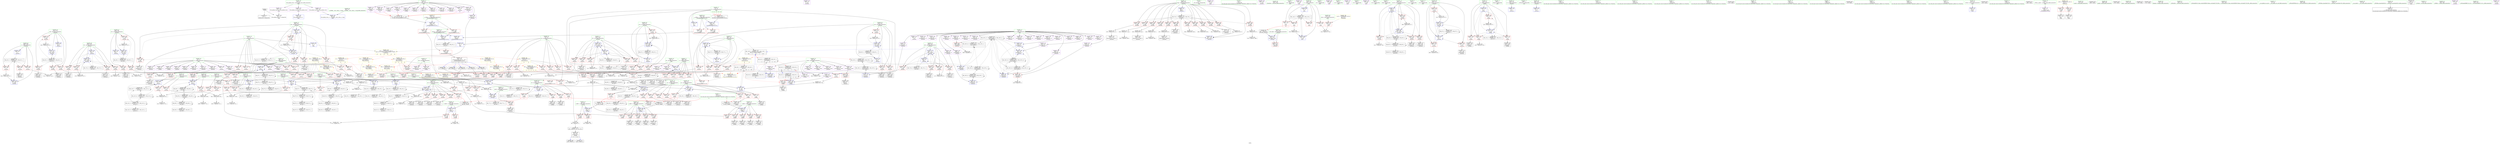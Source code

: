 digraph "SVFG" {
	label="SVFG";

	Node0x5625014d2a20 [shape=record,color=grey,label="{NodeID: 0\nNullPtr}"];
	Node0x5625014d2a20 -> Node0x562501524e40[style=solid];
	Node0x5625014d2a20 -> Node0x56250152bde0[style=solid];
	Node0x5625015499a0 [shape=record,color=grey,label="{NodeID: 609\n690 = cmp(689, 9, )\n}"];
	Node0x56250152de90 [shape=record,color=blue,label="{NodeID: 443\n284\<--471\nj65\<--inc80\n_Z5solvei\n}"];
	Node0x56250152de90 -> Node0x562501533a30[style=dashed];
	Node0x56250152de90 -> Node0x562501533b00[style=dashed];
	Node0x56250152de90 -> Node0x562501533bd0[style=dashed];
	Node0x56250152de90 -> Node0x562501533ca0[style=dashed];
	Node0x56250152de90 -> Node0x56250152dcf0[style=dashed];
	Node0x56250152de90 -> Node0x56250152de90[style=dashed];
	Node0x56250152de90 -> Node0x562501582d00[style=dashed];
	Node0x562501531330 [shape=record,color=red,label="{NodeID: 277\n208\<--118\n\<--f1\n_Z3dfsii\n}"];
	Node0x562501531330 -> Node0x5625015451a0[style=solid];
	Node0x562501522ab0 [shape=record,color=black,label="{NodeID: 111\n195\<--194\nidxprom26\<--\n_Z3dfsii\n}"];
	Node0x562501544720 [shape=record,color=grey,label="{NodeID: 554\n215 = Binary(213, 214, )\n}"];
	Node0x562501544720 -> Node0x5625015487a0[style=solid];
	Node0x56250152b0c0 [shape=record,color=red,label="{NodeID: 388\n582\<--581\n\<--call141\n_Z5solvei\n}"];
	Node0x56250152b0c0 -> Node0x56250152e9f0[style=solid];
	Node0x562501526770 [shape=record,color=purple,label="{NodeID: 222\n365\<--32\n\<--.str.1\n_Z5solvei\n}"];
	Node0x562501522ed0 [shape=record,color=green,label="{NodeID: 56\n238\<--239\n__a.addr\<--__a.addr_field_insensitive\n_ZSt3maxIiERKT_S2_S2_\n}"];
	Node0x562501522ed0 -> Node0x562501531e90[style=solid];
	Node0x562501522ed0 -> Node0x562501531f60[style=solid];
	Node0x562501522ed0 -> Node0x56250152c970[style=solid];
	Node0x5625015340b0 [shape=record,color=red,label="{NodeID: 333\n532\<--288\n\<--step\n_Z5solvei\n}"];
	Node0x5625015340b0 -> Node0x562501543ca0[style=solid];
	Node0x562501529930 [shape=record,color=purple,label="{NodeID: 167\n481\<--15\n\<--c\n_Z5solvei\n}"];
	Node0x562501529930 -> Node0x562501536950[style=solid];
	Node0x562501516d90 [shape=record,color=green,label="{NodeID: 1\n7\<--1\n__dso_handle\<--dummyObj\nGlob }"];
	Node0x562501549b20 [shape=record,color=grey,label="{NodeID: 610\n443 = cmp(441, 442, )\n}"];
	Node0x56250152df60 [shape=record,color=blue,label="{NodeID: 444\n282\<--476\ni61\<--inc83\n_Z5solvei\n}"];
	Node0x56250152df60 -> Node0x5625015336f0[style=dashed];
	Node0x56250152df60 -> Node0x5625015337c0[style=dashed];
	Node0x56250152df60 -> Node0x562501533890[style=dashed];
	Node0x56250152df60 -> Node0x562501533960[style=dashed];
	Node0x56250152df60 -> Node0x56250152df60[style=dashed];
	Node0x56250152df60 -> Node0x562501582800[style=dashed];
	Node0x562501531400 [shape=record,color=red,label="{NodeID: 278\n214\<--120\n\<--f2\n_Z3dfsii\n}"];
	Node0x562501531400 -> Node0x562501544720[style=solid];
	Node0x562501522b80 [shape=record,color=black,label="{NodeID: 112\n200\<--199\nidxprom28\<--\n_Z3dfsii\n}"];
	Node0x5625015448a0 [shape=record,color=grey,label="{NodeID: 555\n339 = Binary(338, 87, )\n}"];
	Node0x5625015448a0 -> Node0x56250152cf20[style=solid];
	Node0x56250152b190 [shape=record,color=red,label="{NodeID: 389\n590\<--589\n\<--arrayidx145\n_Z5solvei\n}"];
	Node0x56250152b190 -> Node0x56250152eac0[style=solid];
	Node0x562501526840 [shape=record,color=purple,label="{NodeID: 223\n738\<--32\n\<--.str.1\nmain\n}"];
	Node0x562501522f60 [shape=record,color=green,label="{NodeID: 57\n240\<--241\n__b.addr\<--__b.addr_field_insensitive\n_ZSt3maxIiERKT_S2_S2_\n}"];
	Node0x562501522f60 -> Node0x562501532030[style=solid];
	Node0x562501522f60 -> Node0x562501532100[style=solid];
	Node0x562501522f60 -> Node0x56250152ca40[style=solid];
	Node0x562501534180 [shape=record,color=red,label="{NodeID: 334\n627\<--288\n\<--step\n_Z5solvei\n}"];
	Node0x562501534180 -> Node0x5625015469a0[style=solid];
	Node0x562501529a00 [shape=record,color=purple,label="{NodeID: 168\n586\<--15\narrayidx143\<--c\n_Z5solvei\n}"];
	Node0x562501519da0 [shape=record,color=green,label="{NodeID: 2\n9\<--1\n\<--dummyObj\nCan only get source location for instruction, argument, global var or function.}"];
	Node0x5625015373b0 [shape=record,color=yellow,style=double,label="{NodeID: 777\n28V_1 = ENCHI(MR_28V_0)\npts\{170000 \}\nFun[_Z5solvei]|{|<s4>11}}"];
	Node0x5625015373b0 -> Node0x5625015366e0[style=dashed];
	Node0x5625015373b0 -> Node0x562501536950[style=dashed];
	Node0x5625015373b0 -> Node0x56250152b190[style=dashed];
	Node0x5625015373b0 -> Node0x56250152b260[style=dashed];
	Node0x5625015373b0:s4 -> Node0x56250158b2d0[style=dashed,color=red];
	Node0x562501549ca0 [shape=record,color=grey,label="{NodeID: 611\n436 = cmp(435, 211, )\n}"];
	Node0x56250152e030 [shape=record,color=blue,label="{NodeID: 445\n286\<--484\nneed\<--sub86\n_Z5solvei\n}"];
	Node0x56250152e030 -> Node0x562501533d70[style=dashed];
	Node0x56250152e030 -> Node0x562501583200[style=dashed];
	Node0x5625015314d0 [shape=record,color=red,label="{NodeID: 279\n219\<--120\n\<--f2\n_Z3dfsii\n}"];
	Node0x5625015314d0 -> Node0x562501544120[style=solid];
	Node0x562501522c50 [shape=record,color=black,label="{NodeID: 113\n203\<--202\nidxprom30\<--\n_Z3dfsii\n}"];
	Node0x562501544a20 [shape=record,color=grey,label="{NodeID: 556\n672 = Binary(671, 87, )\n}"];
	Node0x562501544a20 -> Node0x56250153eba0[style=solid];
	Node0x56250152b260 [shape=record,color=red,label="{NodeID: 390\n598\<--597\n\<--arrayidx149\n_Z5solvei\n}"];
	Node0x56250152b260 -> Node0x56250152eb90[style=solid];
	Node0x562501526910 [shape=record,color=purple,label="{NodeID: 224\n697\<--34\n\<--.str.2\n_Z5solvei\n}"];
	Node0x562501522ff0 [shape=record,color=green,label="{NodeID: 58\n258\<--259\n_Z5solvei\<--_Z5solvei_field_insensitive\n}"];
	Node0x562501534250 [shape=record,color=red,label="{NodeID: 335\n638\<--288\n\<--step\n_Z5solvei\n}"];
	Node0x562501534250 -> Node0x562501544d20[style=solid];
	Node0x562501529ad0 [shape=record,color=purple,label="{NodeID: 169\n589\<--15\narrayidx145\<--c\n_Z5solvei\n}"];
	Node0x562501529ad0 -> Node0x56250152b190[style=solid];
	Node0x56250151f3d0 [shape=record,color=green,label="{NodeID: 3\n30\<--1\n.str\<--dummyObj\nGlob }"];
	Node0x562501537490 [shape=record,color=yellow,style=double,label="{NodeID: 778\n48V_1 = ENCHI(MR_48V_0)\npts\{200000 \}\nFun[_Z5solvei]|{|<s4>10|<s5>11|<s6>13|<s7>14}}"];
	Node0x562501537490 -> Node0x5625015367b0[style=dashed];
	Node0x562501537490 -> Node0x56250152aff0[style=dashed];
	Node0x562501537490 -> Node0x56250152b0c0[style=dashed];
	Node0x562501537490 -> Node0x56250152b330[style=dashed];
	Node0x562501537490:s4 -> Node0x56250158a740[style=dashed,color=red];
	Node0x562501537490:s5 -> Node0x56250158b650[style=dashed,color=red];
	Node0x562501537490:s6 -> Node0x56250158a740[style=dashed,color=red];
	Node0x562501537490:s7 -> Node0x56250158a740[style=dashed,color=red];
	Node0x562501549e20 [shape=record,color=grey,label="{NodeID: 612\n630 = cmp(628, 496, )\n}"];
	Node0x56250152e100 [shape=record,color=blue,label="{NodeID: 446\n489\<--87\narrayidx88\<--\n_Z5solvei\n}"];
	Node0x56250152e100 -> Node0x562501564490[style=dashed];
	Node0x56250152e100 -> Node0x562501569490[style=dashed];
	Node0x5625015315a0 [shape=record,color=red,label="{NodeID: 280\n213\<--122\n\<--c1\n_Z3dfsii\n}"];
	Node0x5625015315a0 -> Node0x562501544720[style=solid];
	Node0x562501522d20 [shape=record,color=black,label="{NodeID: 114\n233\<--256\n_ZSt3maxIiERKT_S2_S2__ret\<--\n_ZSt3maxIiERKT_S2_S2_\n|{<s0>4|<s1>5|<s2>10|<s3>13|<s4>14}}"];
	Node0x562501522d20:s0 -> Node0x5625015c7330[style=solid,color=blue];
	Node0x562501522d20:s1 -> Node0x5625015c7590[style=solid,color=blue];
	Node0x562501522d20:s2 -> Node0x5625015c7cc0[style=solid,color=blue];
	Node0x562501522d20:s3 -> Node0x5625015c7af0[style=solid,color=blue];
	Node0x562501522d20:s4 -> Node0x5625015c7700[style=solid,color=blue];
	Node0x562501544ba0 [shape=record,color=grey,label="{NodeID: 557\n164 = Binary(159, 163, )\n}"];
	Node0x562501544ba0 -> Node0x56250152c490[style=solid];
	Node0x56250152b330 [shape=record,color=red,label="{NodeID: 391\n622\<--621\n\<--arrayidx161\n_Z5solvei\n}"];
	Node0x56250152b330 -> Node0x562501546b20[style=solid];
	Node0x5625015269e0 [shape=record,color=purple,label="{NodeID: 225\n729\<--36\n\<--.str.3\nmain\n}"];
	Node0x562501523080 [shape=record,color=green,label="{NodeID: 59\n262\<--263\ntest.addr\<--test.addr_field_insensitive\n_Z5solvei\n}"];
	Node0x562501523080 -> Node0x562501532370[style=solid];
	Node0x562501523080 -> Node0x56250152ccb0[style=solid];
	Node0x562501534320 [shape=record,color=red,label="{NodeID: 336\n645\<--288\n\<--step\n_Z5solvei\n}"];
	Node0x562501534320 -> Node0x562501545020[style=solid];
	Node0x562501529ba0 [shape=record,color=purple,label="{NodeID: 170\n594\<--15\narrayidx147\<--c\n_Z5solvei\n}"];
	Node0x5625014e4c70 [shape=record,color=green,label="{NodeID: 4\n32\<--1\n.str.1\<--dummyObj\nGlob }"];
	Node0x562501549fa0 [shape=record,color=grey,label="{NodeID: 613\n625 = cmp(615, 623, )\n}"];
	Node0x56250152e1d0 [shape=record,color=blue,label="{NodeID: 447\n288\<--9\nstep\<--\n_Z5solvei\n}"];
	Node0x56250152e1d0 -> Node0x56250157dd00[style=dashed];
	Node0x562501531670 [shape=record,color=red,label="{NodeID: 281\n207\<--124\n\<--c2\n_Z3dfsii\n}"];
	Node0x562501531670 -> Node0x5625015451a0[style=solid];
	Node0x562501526f30 [shape=record,color=black,label="{NodeID: 115\n330\<--329\nidxprom\<--\n_Z5solvei\n}"];
	Node0x562501581e00 [shape=record,color=black,label="{NodeID: 724\nMR_55V_3 = PHI(MR_55V_4, MR_55V_2, )\npts\{265 \}\n}"];
	Node0x562501581e00 -> Node0x562501532440[style=dashed];
	Node0x562501581e00 -> Node0x562501532510[style=dashed];
	Node0x562501581e00 -> Node0x5625015325e0[style=dashed];
	Node0x562501581e00 -> Node0x56250152cff0[style=dashed];
	Node0x562501544d20 [shape=record,color=grey,label="{NodeID: 558\n639 = Binary(638, 629, )\n}"];
	Node0x562501544d20 -> Node0x562501528b60[style=solid];
	Node0x56250152b400 [shape=record,color=red,label="{NodeID: 392\n689\<--688\n\<--arrayidx205\n_Z5solvei\n}"];
	Node0x56250152b400 -> Node0x5625015499a0[style=solid];
	Node0x562501526ab0 [shape=record,color=purple,label="{NodeID: 226\n730\<--38\n\<--.str.4\nmain\n}"];
	Node0x562501523110 [shape=record,color=green,label="{NodeID: 60\n264\<--265\ni\<--i_field_insensitive\n_Z5solvei\n}"];
	Node0x562501523110 -> Node0x562501532440[style=solid];
	Node0x562501523110 -> Node0x562501532510[style=solid];
	Node0x562501523110 -> Node0x5625015325e0[style=solid];
	Node0x562501523110 -> Node0x56250152cd80[style=solid];
	Node0x562501523110 -> Node0x56250152cff0[style=solid];
	Node0x5625015343f0 [shape=record,color=red,label="{NodeID: 337\n656\<--288\n\<--step\n_Z5solvei\n}"];
	Node0x5625015343f0 -> Node0x5625015457a0[style=solid];
	Node0x562501529c70 [shape=record,color=purple,label="{NodeID: 171\n597\<--15\narrayidx149\<--c\n_Z5solvei\n}"];
	Node0x562501529c70 -> Node0x56250152b260[style=solid];
	Node0x5625014f2c70 [shape=record,color=green,label="{NodeID: 5\n34\<--1\n.str.2\<--dummyObj\nGlob }"];
	Node0x562501537650 [shape=record,color=yellow,style=double,label="{NodeID: 780\n30V_1 = ENCHI(MR_30V_0)\npts\{250000 \}\nFun[_Z5solvei]|{|<s1>11}}"];
	Node0x562501537650 -> Node0x56250152ae50[style=dashed];
	Node0x562501537650:s1 -> Node0x56250158b3b0[style=dashed,color=red];
	Node0x56250152e2a0 [shape=record,color=blue,label="{NodeID: 448\n290\<--87\ni93\<--\n_Z5solvei\n}"];
	Node0x56250152e2a0 -> Node0x562501534800[style=dashed];
	Node0x56250152e2a0 -> Node0x5625015348d0[style=dashed];
	Node0x56250152e2a0 -> Node0x5625015349a0[style=dashed];
	Node0x56250152e2a0 -> Node0x562501534a70[style=dashed];
	Node0x56250152e2a0 -> Node0x562501534b40[style=dashed];
	Node0x56250152e2a0 -> Node0x56250152e2a0[style=dashed];
	Node0x56250152e2a0 -> Node0x56250153ec70[style=dashed];
	Node0x56250152e2a0 -> Node0x562501584600[style=dashed];
	Node0x562501531740 [shape=record,color=red,label="{NodeID: 282\n218\<--124\n\<--c2\n_Z3dfsii\n}"];
	Node0x562501531740 -> Node0x562501544120[style=solid];
	Node0x562501526fc0 [shape=record,color=black,label="{NodeID: 116\n333\<--332\nidxprom4\<--\n_Z5solvei\n}"];
	Node0x562501582300 [shape=record,color=black,label="{NodeID: 725\nMR_57V_2 = PHI(MR_57V_4, MR_57V_1, )\npts\{267 \}\n}"];
	Node0x562501582300 -> Node0x56250152ce50[style=dashed];
	Node0x562501544ea0 [shape=record,color=grey,label="{NodeID: 559\n344 = Binary(343, 87, )\n}"];
	Node0x562501544ea0 -> Node0x56250152cff0[style=solid];
	Node0x56250152b4d0 [shape=record,color=red,label="{NodeID: 393\n743\<--723\n\<--tests\nmain\n}"];
	Node0x56250152b4d0 -> Node0x562501548620[style=solid];
	Node0x562501526b80 [shape=record,color=purple,label="{NodeID: 227\n735\<--41\n\<--.str.5\nmain\n}"];
	Node0x5625015231a0 [shape=record,color=green,label="{NodeID: 61\n266\<--267\nj\<--j_field_insensitive\n_Z5solvei\n}"];
	Node0x5625015231a0 -> Node0x5625015326b0[style=solid];
	Node0x5625015231a0 -> Node0x562501532780[style=solid];
	Node0x5625015231a0 -> Node0x562501532850[style=solid];
	Node0x5625015231a0 -> Node0x56250152ce50[style=solid];
	Node0x5625015231a0 -> Node0x56250152cf20[style=solid];
	Node0x5625015344c0 [shape=record,color=red,label="{NodeID: 338\n686\<--288\n\<--step\n_Z5solvei\n}"];
	Node0x5625015344c0 -> Node0x562501529040[style=solid];
	Node0x562501529d40 [shape=record,color=purple,label="{NodeID: 172\n173\<--18\narrayidx15\<--f\n_Z3dfsii\n}"];
	Node0x5625014f2d00 [shape=record,color=green,label="{NodeID: 6\n36\<--1\n.str.3\<--dummyObj\nGlob }"];
	Node0x562501537730 [shape=record,color=yellow,style=double,label="{NodeID: 781\n32V_1 = ENCHI(MR_32V_0)\npts\{270000 \}\nFun[_Z5solvei]|{|<s1>11}}"];
	Node0x562501537730 -> Node0x56250152af20[style=dashed];
	Node0x562501537730:s1 -> Node0x56250158b490[style=dashed,color=red];
	Node0x56250152e370 [shape=record,color=blue,label="{NodeID: 449\n292\<--87\nj97\<--\n_Z5solvei\n}"];
	Node0x56250152e370 -> Node0x562501534c10[style=dashed];
	Node0x56250152e370 -> Node0x562501534ce0[style=dashed];
	Node0x56250152e370 -> Node0x562501534db0[style=dashed];
	Node0x56250152e370 -> Node0x562501534e80[style=dashed];
	Node0x56250152e370 -> Node0x562501534f50[style=dashed];
	Node0x56250152e370 -> Node0x56250152e370[style=dashed];
	Node0x56250152e370 -> Node0x56250153eba0[style=dashed];
	Node0x56250152e370 -> Node0x56250157e700[style=dashed];
	Node0x56250152e370 -> Node0x562501584b00[style=dashed];
	Node0x562501531810 [shape=record,color=red,label="{NodeID: 283\n134\<--133\n\<--arrayidx2\n_Z3dfsii\n}"];
	Node0x562501531810 -> Node0x562501522290[style=solid];
	Node0x562501527090 [shape=record,color=black,label="{NodeID: 117\n360\<--359\nidxprom18\<--\n_Z5solvei\n}"];
	Node0x562501582800 [shape=record,color=black,label="{NodeID: 726\nMR_73V_5 = PHI(MR_73V_1, MR_73V_3, )\npts\{283 \}\n}"];
	Node0x562501545020 [shape=record,color=grey,label="{NodeID: 560\n646 = Binary(645, 647, )\n}"];
	Node0x562501545020 -> Node0x562501548f20[style=solid];
	Node0x56250152b5a0 [shape=record,color=red,label="{NodeID: 394\n742\<--725\n\<--i\nmain\n}"];
	Node0x56250152b5a0 -> Node0x562501548620[style=solid];
	Node0x562501526c50 [shape=record,color=purple,label="{NodeID: 228\n736\<--43\n\<--.str.6\nmain\n}"];
	Node0x562501523230 [shape=record,color=green,label="{NodeID: 62\n268\<--269\ni10\<--i10_field_insensitive\n_Z5solvei\n}"];
	Node0x562501523230 -> Node0x562501532920[style=solid];
	Node0x562501523230 -> Node0x5625015329f0[style=solid];
	Node0x562501523230 -> Node0x562501532ac0[style=solid];
	Node0x562501523230 -> Node0x56250152d0c0[style=solid];
	Node0x562501523230 -> Node0x56250152d330[style=solid];
	Node0x562501534590 [shape=record,color=red,label="{NodeID: 339\n693\<--288\n\<--step\n_Z5solvei\n}"];
	Node0x562501534590 -> Node0x5625015466a0[style=solid];
	Node0x562501529e10 [shape=record,color=purple,label="{NodeID: 173\n176\<--18\narrayidx17\<--f\n_Z3dfsii\n|{<s0>4}}"];
	Node0x562501529e10:s0 -> Node0x5625015c8680[style=solid,color=red];
	Node0x5625014f3060 [shape=record,color=green,label="{NodeID: 7\n38\<--1\n.str.4\<--dummyObj\nGlob }"];
	Node0x562501537810 [shape=record,color=yellow,style=double,label="{NodeID: 782\n40V_1 = ENCHI(MR_40V_0)\npts\{10 \}\nFun[_Z5solvei]|{|<s3>10|<s4>11}}"];
	Node0x562501537810 -> Node0x56250152eea0[style=dashed];
	Node0x562501537810 -> Node0x5625015367b0[style=dashed];
	Node0x562501537810 -> Node0x56250157d800[style=dashed];
	Node0x562501537810:s3 -> Node0x56250158a820[style=dashed,color=red];
	Node0x562501537810:s4 -> Node0x56250158b650[style=dashed,color=red];
	Node0x56250152e440 [shape=record,color=blue,label="{NodeID: 450\n535\<--87\narrayidx117\<--\n_Z5solvei\n}"];
	Node0x56250152e440 -> Node0x56250152ec60[style=dashed];
	Node0x56250152e440 -> Node0x56250153ea40[style=dashed];
	Node0x56250152e440 -> Node0x56250156e2a0[style=dashed];
	Node0x56250152e440 -> Node0x562501579ba0[style=dashed];
	Node0x5625015318e0 [shape=record,color=red,label="{NodeID: 284\n156\<--155\n\<--arrayidx8\n_Z3dfsii\n}"];
	Node0x5625015318e0 -> Node0x562501546820[style=solid];
	Node0x562501527160 [shape=record,color=black,label="{NodeID: 118\n363\<--362\nidxprom20\<--\n_Z5solvei\n}"];
	Node0x562501582d00 [shape=record,color=black,label="{NodeID: 727\nMR_75V_6 = PHI(MR_75V_1, MR_75V_2, )\npts\{285 \}\n}"];
	Node0x5625015451a0 [shape=record,color=grey,label="{NodeID: 561\n209 = Binary(207, 208, )\n}"];
	Node0x5625015451a0 -> Node0x5625015484a0[style=solid];
	Node0x56250152b670 [shape=record,color=red,label="{NodeID: 395\n746\<--725\n\<--i\nmain\n|{<s0>19}}"];
	Node0x56250152b670:s0 -> Node0x5625015c8e00[style=solid,color=red];
	Node0x562501526d20 [shape=record,color=purple,label="{NodeID: 229\n779\<--47\nllvm.global_ctors_0\<--llvm.global_ctors\nGlob }"];
	Node0x562501526d20 -> Node0x56250152bbe0[style=solid];
	Node0x5625015232c0 [shape=record,color=green,label="{NodeID: 63\n270\<--271\nj14\<--j14_field_insensitive\n_Z5solvei\n}"];
	Node0x5625015232c0 -> Node0x562501532b90[style=solid];
	Node0x5625015232c0 -> Node0x562501532c60[style=solid];
	Node0x5625015232c0 -> Node0x562501532d30[style=solid];
	Node0x5625015232c0 -> Node0x56250152d190[style=solid];
	Node0x5625015232c0 -> Node0x56250152d260[style=solid];
	Node0x562501534660 [shape=record,color=red,label="{NodeID: 340\n695\<--288\n\<--step\n_Z5solvei\n}"];
	Node0x562501534660 -> Node0x562501546520[style=solid];
	Node0x562501529ee0 [shape=record,color=purple,label="{NodeID: 174\n184\<--18\narrayidx20\<--f\n_Z3dfsii\n}"];
	Node0x5625014f30f0 [shape=record,color=green,label="{NodeID: 8\n40\<--1\nstdin\<--dummyObj\nGlob }"];
	Node0x5625015378f0 [shape=record,color=yellow,style=double,label="{NodeID: 783\n2V_1 = ENCHI(MR_2V_0)\npts\{12 \}\nFun[_Z5solvei]|{|<s6>11|<s7>12}}"];
	Node0x5625015378f0 -> Node0x56250152f1e0[style=dashed];
	Node0x5625015378f0 -> Node0x56250152f2b0[style=dashed];
	Node0x5625015378f0 -> Node0x56250152f380[style=dashed];
	Node0x5625015378f0 -> Node0x56250152f450[style=dashed];
	Node0x5625015378f0 -> Node0x56250152f520[style=dashed];
	Node0x5625015378f0 -> Node0x56250152f5f0[style=dashed];
	Node0x5625015378f0:s6 -> Node0x56250158b760[style=dashed,color=red];
	Node0x5625015378f0:s7 -> Node0x562501536ef0[style=dashed,color=red];
	Node0x56250152e510 [shape=record,color=blue,label="{NodeID: 451\n294\<--9\nk119\<--\n_Z5solvei\n}"];
	Node0x56250152e510 -> Node0x562501535020[style=dashed];
	Node0x56250152e510 -> Node0x5625015350f0[style=dashed];
	Node0x56250152e510 -> Node0x5625015351c0[style=dashed];
	Node0x56250152e510 -> Node0x562501535290[style=dashed];
	Node0x56250152e510 -> Node0x56250153ead0[style=dashed];
	Node0x56250152e510 -> Node0x56250156b5a0[style=dashed];
	Node0x5625015319b0 [shape=record,color=red,label="{NodeID: 285\n163\<--162\n\<--arrayidx10\n_Z3dfsii\n}"];
	Node0x5625015319b0 -> Node0x562501544ba0[style=solid];
	Node0x562501527230 [shape=record,color=black,label="{NodeID: 119\n390\<--389\nidxprom37\<--\n_Z5solvei\n}"];
	Node0x562501583200 [shape=record,color=black,label="{NodeID: 728\nMR_77V_2 = PHI(MR_77V_3, MR_77V_1, )\npts\{287 \}\n}"];
	Node0x562501545320 [shape=record,color=grey,label="{NodeID: 562\n471 = Binary(470, 87, )\n}"];
	Node0x562501545320 -> Node0x56250152de90[style=solid];
	Node0x56250152b740 [shape=record,color=red,label="{NodeID: 396\n748\<--725\n\<--i\nmain\n}"];
	Node0x562501526e20 [shape=record,color=purple,label="{NodeID: 230\n780\<--47\nllvm.global_ctors_1\<--llvm.global_ctors\nGlob }"];
	Node0x562501526e20 -> Node0x56250152bce0[style=solid];
	Node0x562501523390 [shape=record,color=green,label="{NodeID: 64\n272\<--273\ni29\<--i29_field_insensitive\n_Z5solvei\n}"];
	Node0x562501523390 -> Node0x562501532e00[style=solid];
	Node0x562501523390 -> Node0x562501532ed0[style=solid];
	Node0x562501523390 -> Node0x562501532fa0[style=solid];
	Node0x562501523390 -> Node0x562501533070[style=solid];
	Node0x562501523390 -> Node0x56250152d400[style=solid];
	Node0x562501523390 -> Node0x56250152d9b0[style=solid];
	Node0x562501534730 [shape=record,color=red,label="{NodeID: 341\n703\<--288\n\<--step\n_Z5solvei\n}"];
	Node0x562501534730 -> Node0x5625015460a0[style=solid];
	Node0x562501529fb0 [shape=record,color=purple,label="{NodeID: 175\n187\<--18\narrayidx22\<--f\n_Z3dfsii\n|{<s0>5}}"];
	Node0x562501529fb0:s0 -> Node0x5625015c8680[style=solid,color=red];
	Node0x5625014f5de0 [shape=record,color=green,label="{NodeID: 9\n41\<--1\n.str.5\<--dummyObj\nGlob }"];
	Node0x5625015379d0 [shape=record,color=yellow,style=double,label="{NodeID: 784\n4V_1 = ENCHI(MR_4V_0)\npts\{14 \}\nFun[_Z5solvei]|{|<s6>11|<s7>12}}"];
	Node0x5625015379d0 -> Node0x56250152f790[style=dashed];
	Node0x5625015379d0 -> Node0x56250152f860[style=dashed];
	Node0x5625015379d0 -> Node0x56250152f930[style=dashed];
	Node0x5625015379d0 -> Node0x56250152fa00[style=dashed];
	Node0x5625015379d0 -> Node0x56250152fad0[style=dashed];
	Node0x5625015379d0 -> Node0x56250152fba0[style=dashed];
	Node0x5625015379d0:s6 -> Node0x56250158b760[style=dashed,color=red];
	Node0x5625015379d0:s7 -> Node0x562501537000[style=dashed,color=red];
	Node0x56250152e5e0 [shape=record,color=blue,label="{NodeID: 452\n296\<--543\nx\<--\n_Z5solvei\n}"];
	Node0x56250152e5e0 -> Node0x562501535360[style=dashed];
	Node0x56250152e5e0 -> Node0x562501535430[style=dashed];
	Node0x56250152e5e0 -> Node0x562501535500[style=dashed];
	Node0x56250152e5e0 -> Node0x5625015355d0[style=dashed];
	Node0x56250152e5e0 -> Node0x56250152e5e0[style=dashed];
	Node0x56250152e5e0 -> Node0x56250156baa0[style=dashed];
	Node0x562501531a80 [shape=record,color=red,label="{NodeID: 286\n180\<--177\n\<--call18\n_Z3dfsii\n}"];
	Node0x562501531a80 -> Node0x56250152c560[style=solid];
	Node0x562501527300 [shape=record,color=black,label="{NodeID: 120\n393\<--392\nidxprom39\<--\n_Z5solvei\n}"];
	Node0x5625015454a0 [shape=record,color=grey,label="{NodeID: 563\n666 = Binary(665, 87, )\n}"];
	Node0x5625015454a0 -> Node0x56250153ead0[style=solid];
	Node0x56250152b810 [shape=record,color=red,label="{NodeID: 397\n758\<--725\n\<--i\nmain\n}"];
	Node0x56250152b810 -> Node0x562501545620[style=solid];
	Node0x56250152eda0 [shape=record,color=purple,label="{NodeID: 231\n781\<--47\nllvm.global_ctors_2\<--llvm.global_ctors\nGlob }"];
	Node0x56250152eda0 -> Node0x56250152bde0[style=solid];
	Node0x562501523460 [shape=record,color=green,label="{NodeID: 65\n274\<--275\nj33\<--j33_field_insensitive\n_Z5solvei\n}"];
	Node0x562501523460 -> Node0x562501533140[style=solid];
	Node0x562501523460 -> Node0x562501533210[style=solid];
	Node0x562501523460 -> Node0x5625015332e0[style=solid];
	Node0x562501523460 -> Node0x5625015333b0[style=solid];
	Node0x562501523460 -> Node0x56250152d4d0[style=solid];
	Node0x562501523460 -> Node0x56250152d8e0[style=solid];
	Node0x562501534800 [shape=record,color=red,label="{NodeID: 342\n500\<--290\n\<--i93\n_Z5solvei\n}"];
	Node0x562501534800 -> Node0x562501549220[style=solid];
	Node0x56250152a080 [shape=record,color=purple,label="{NodeID: 176\n361\<--18\narrayidx19\<--f\n_Z5solvei\n}"];
	Node0x5625014f5e70 [shape=record,color=green,label="{NodeID: 10\n43\<--1\n.str.6\<--dummyObj\nGlob }"];
	Node0x56250152e6b0 [shape=record,color=blue,label="{NodeID: 453\n298\<--545\ny\<--\n_Z5solvei\n}"];
	Node0x56250152e6b0 -> Node0x5625015356a0[style=dashed];
	Node0x56250152e6b0 -> Node0x562501535770[style=dashed];
	Node0x56250152e6b0 -> Node0x562501535840[style=dashed];
	Node0x56250152e6b0 -> Node0x562501535910[style=dashed];
	Node0x56250152e6b0 -> Node0x56250152e6b0[style=dashed];
	Node0x56250152e6b0 -> Node0x56250156bfa0[style=dashed];
	Node0x562501531b50 [shape=record,color=red,label="{NodeID: 287\n189\<--188\n\<--call23\n_Z3dfsii\n}"];
	Node0x562501531b50 -> Node0x56250152c630[style=solid];
	Node0x5625015273d0 [shape=record,color=black,label="{NodeID: 121\n404\<--403\nidxprom44\<--\n_Z5solvei\n}"];
	Node0x562501583c00 [shape=record,color=black,label="{NodeID: 730\nMR_34V_6 = PHI(MR_34V_2, MR_34V_5, )\npts\{290000 \}\n|{<s0>19}}"];
	Node0x562501583c00:s0 -> Node0x56250157c8a0[style=dashed,color=blue];
	Node0x562501545620 [shape=record,color=grey,label="{NodeID: 564\n759 = Binary(758, 87, )\n}"];
	Node0x562501545620 -> Node0x56250153f080[style=solid];
	Node0x56250152b8e0 [shape=record,color=blue,label="{NodeID: 398\n8\<--9\nh\<--\nGlob }"];
	Node0x56250152b8e0 -> Node0x56250157c8a0[style=dashed];
	Node0x56250152eea0 [shape=record,color=red,label="{NodeID: 232\n480\<--8\n\<--h\n_Z5solvei\n}"];
	Node0x56250152eea0 -> Node0x562501545aa0[style=solid];
	Node0x562501523530 [shape=record,color=green,label="{NodeID: 66\n276\<--277\nk\<--k_field_insensitive\n_Z5solvei\n}"];
	Node0x562501523530 -> Node0x562501533480[style=solid];
	Node0x562501523530 -> Node0x562501533550[style=solid];
	Node0x562501523530 -> Node0x562501533620[style=solid];
	Node0x562501523530 -> Node0x56250152d670[style=solid];
	Node0x562501523530 -> Node0x56250152d810[style=solid];
	Node0x5625015728a0 [shape=record,color=black,label="{NodeID: 675\nMR_14V_2 = PHI(MR_14V_1, MR_14V_4, )\npts\{113 \}\n}"];
	Node0x5625015348d0 [shape=record,color=red,label="{NodeID: 343\n510\<--290\n\<--i93\n_Z5solvei\n}"];
	Node0x5625015348d0 -> Node0x562501527b20[style=solid];
	Node0x56250152a150 [shape=record,color=purple,label="{NodeID: 177\n364\<--18\narrayidx21\<--f\n_Z5solvei\n}"];
	Node0x5625014f2180 [shape=record,color=green,label="{NodeID: 11\n45\<--1\nstdout\<--dummyObj\nGlob }"];
	Node0x56250152e780 [shape=record,color=blue,label="{NodeID: 454\n300\<--552\nnx\<--add125\n_Z5solvei\n}"];
	Node0x56250152e780 -> Node0x5625015359e0[style=dashed];
	Node0x56250152e780 -> Node0x562501535ab0[style=dashed];
	Node0x56250152e780 -> Node0x562501535b80[style=dashed];
	Node0x56250152e780 -> Node0x562501535c50[style=dashed];
	Node0x56250152e780 -> Node0x562501535d20[style=dashed];
	Node0x56250152e780 -> Node0x56250152e780[style=dashed];
	Node0x56250152e780 -> Node0x56250156c4a0[style=dashed];
	Node0x562501531c20 [shape=record,color=red,label="{NodeID: 288\n197\<--196\n\<--arrayidx27\n_Z3dfsii\n}"];
	Node0x562501531c20 -> Node0x56250152c700[style=solid];
	Node0x5625015274a0 [shape=record,color=black,label="{NodeID: 122\n407\<--406\nidxprom46\<--\n_Z5solvei\n}"];
	Node0x5625015457a0 [shape=record,color=grey,label="{NodeID: 565\n657 = Binary(656, 647, )\n}"];
	Node0x5625015457a0 -> Node0x562501528dd0[style=solid];
	Node0x56250152b9e0 [shape=record,color=blue,label="{NodeID: 399\n11\<--9\nn\<--\nGlob }"];
	Node0x56250152b9e0 -> Node0x562501536b90[style=dashed];
	Node0x56250152ef70 [shape=record,color=red,label="{NodeID: 233\n615\<--8\n\<--h\n_Z5solvei\n}"];
	Node0x56250152ef70 -> Node0x562501549fa0[style=solid];
	Node0x562501523600 [shape=record,color=green,label="{NodeID: 67\n278\<--279\nu\<--u_field_insensitive\n_Z5solvei\n}"];
	Node0x562501523600 -> Node0x56250152da80[style=solid];
	Node0x562501572da0 [shape=record,color=black,label="{NodeID: 676\nMR_16V_2 = PHI(MR_16V_1, MR_16V_3, )\npts\{115 \}\n}"];
	Node0x5625015349a0 [shape=record,color=red,label="{NodeID: 344\n526\<--290\n\<--i93\n_Z5solvei\n}"];
	Node0x5625015349a0 -> Node0x562501527d90[style=solid];
	Node0x56250152a220 [shape=record,color=purple,label="{NodeID: 178\n432\<--18\n\<--f\n_Z5solvei\n|{<s0>10}}"];
	Node0x56250152a220:s0 -> Node0x5625015c8680[style=solid,color=red];
	Node0x5625014f2210 [shape=record,color=green,label="{NodeID: 12\n46\<--1\n_ZSt4cerr\<--dummyObj\nGlob }"];
	Node0x56250152e850 [shape=record,color=blue,label="{NodeID: 455\n302\<--559\nny\<--add128\n_Z5solvei\n}"];
	Node0x56250152e850 -> Node0x562501535df0[style=dashed];
	Node0x56250152e850 -> Node0x562501535ec0[style=dashed];
	Node0x56250152e850 -> Node0x562501535f90[style=dashed];
	Node0x56250152e850 -> Node0x562501536060[style=dashed];
	Node0x56250152e850 -> Node0x562501536130[style=dashed];
	Node0x56250152e850 -> Node0x56250152e850[style=dashed];
	Node0x56250152e850 -> Node0x56250156c9a0[style=dashed];
	Node0x562501531cf0 [shape=record,color=red,label="{NodeID: 289\n205\<--204\n\<--arrayidx31\n_Z3dfsii\n}"];
	Node0x562501531cf0 -> Node0x56250152c7d0[style=solid];
	Node0x562501527570 [shape=record,color=black,label="{NodeID: 123\n410\<--409\nidxprom48\<--\n_Z5solvei\n}"];
	Node0x562501584600 [shape=record,color=black,label="{NodeID: 732\nMR_81V_6 = PHI(MR_81V_4, MR_81V_2, )\npts\{291 \}\n}"];
	Node0x562501545920 [shape=record,color=grey,label="{NodeID: 566\n476 = Binary(475, 87, )\n}"];
	Node0x562501545920 -> Node0x56250152df60[style=solid];
	Node0x56250152bae0 [shape=record,color=blue,label="{NodeID: 400\n13\<--9\nm\<--\nGlob }"];
	Node0x56250152bae0 -> Node0x562501536b90[style=dashed];
	Node0x56250152f040 [shape=record,color=red,label="{NodeID: 234\n706\<--8\n\<--h\n_Z5solvei\n}"];
	Node0x56250152f040 -> Node0x562501546220[style=solid];
	Node0x5625015236d0 [shape=record,color=green,label="{NodeID: 68\n280\<--281\nv\<--v_field_insensitive\n_Z5solvei\n}"];
	Node0x5625015236d0 -> Node0x56250152db50[style=solid];
	Node0x5625015732a0 [shape=record,color=black,label="{NodeID: 677\nMR_18V_2 = PHI(MR_18V_1, MR_18V_3, )\npts\{117 \}\n}"];
	Node0x562501534a70 [shape=record,color=red,label="{NodeID: 345\n543\<--290\n\<--i93\n_Z5solvei\n}"];
	Node0x562501534a70 -> Node0x56250152e5e0[style=solid];
	Node0x56250152a2f0 [shape=record,color=purple,label="{NodeID: 179\n568\<--18\narrayidx133\<--f\n_Z5solvei\n}"];
	Node0x5625014f5490 [shape=record,color=green,label="{NodeID: 13\n48\<--1\n\<--dummyObj\nCan only get source location for instruction, argument, global var or function.}"];
	Node0x562501561790 [shape=record,color=black,label="{NodeID: 622\nMR_85V_3 = PHI(MR_85V_4, MR_85V_2, )\npts\{295 \}\n}"];
	Node0x562501561790 -> Node0x56250152e510[style=dashed];
	Node0x562501561790 -> Node0x562501561790[style=dashed];
	Node0x562501561790 -> Node0x56250156b5a0[style=dashed];
	Node0x562501561790 -> Node0x562501585000[style=dashed];
	Node0x56250152e920 [shape=record,color=blue,label="{NodeID: 456\n304\<--573\nf1\<--\n_Z5solvei\n}"];
	Node0x56250152e920 -> Node0x562501536200[style=dashed];
	Node0x56250152e920 -> Node0x5625015787a0[style=dashed];
	Node0x562501531dc0 [shape=record,color=red,label="{NodeID: 290\n256\<--236\n\<--retval\n_ZSt3maxIiERKT_S2_S2_\n}"];
	Node0x562501531dc0 -> Node0x562501522d20[style=solid];
	Node0x562501527640 [shape=record,color=black,label="{NodeID: 124\n452\<--451\nidxprom69\<--\n_Z5solvei\n}"];
	Node0x562501584b00 [shape=record,color=black,label="{NodeID: 733\nMR_83V_7 = PHI(MR_83V_3, MR_83V_2, )\npts\{293 \}\n}"];
	Node0x562501545aa0 [shape=record,color=grey,label="{NodeID: 567\n484 = Binary(480, 483, )\n}"];
	Node0x562501545aa0 -> Node0x56250152e030[style=solid];
	Node0x56250152bbe0 [shape=record,color=blue,label="{NodeID: 401\n779\<--48\nllvm.global_ctors_0\<--\nGlob }"];
	Node0x56250152f110 [shape=record,color=red,label="{NodeID: 235\n90\<--11\n\<--n\n_Z3valii\n}"];
	Node0x56250152f110 -> Node0x5625015478a0[style=solid];
	Node0x5625015237a0 [shape=record,color=green,label="{NodeID: 69\n282\<--283\ni61\<--i61_field_insensitive\n_Z5solvei\n}"];
	Node0x5625015237a0 -> Node0x5625015336f0[style=solid];
	Node0x5625015237a0 -> Node0x5625015337c0[style=solid];
	Node0x5625015237a0 -> Node0x562501533890[style=solid];
	Node0x5625015237a0 -> Node0x562501533960[style=solid];
	Node0x5625015237a0 -> Node0x56250152dc20[style=solid];
	Node0x5625015237a0 -> Node0x56250152df60[style=solid];
	Node0x5625015737a0 [shape=record,color=black,label="{NodeID: 678\nMR_20V_2 = PHI(MR_20V_1, MR_20V_3, )\npts\{119 \}\n}"];
	Node0x562501534b40 [shape=record,color=red,label="{NodeID: 346\n676\<--290\n\<--i93\n_Z5solvei\n}"];
	Node0x562501534b40 -> Node0x562501545da0[style=solid];
	Node0x56250152a3c0 [shape=record,color=purple,label="{NodeID: 180\n571\<--18\narrayidx135\<--f\n_Z5solvei\n|{<s0>13}}"];
	Node0x56250152a3c0:s0 -> Node0x5625015c8680[style=solid,color=red];
	Node0x5625014f5560 [shape=record,color=green,label="{NodeID: 14\n87\<--1\n\<--dummyObj\nCan only get source location for instruction, argument, global var or function.|{<s0>11|<s1>11}}"];
	Node0x5625014f5560:s0 -> Node0x5625015c88c0[style=solid,color=red];
	Node0x5625014f5560:s1 -> Node0x5625015c8a10[style=solid,color=red];
	Node0x562501561c90 [shape=record,color=black,label="{NodeID: 623\nMR_87V_3 = PHI(MR_87V_4, MR_87V_2, )\npts\{297 \}\n}"];
	Node0x562501561c90 -> Node0x56250152e5e0[style=dashed];
	Node0x562501561c90 -> Node0x562501561c90[style=dashed];
	Node0x562501561c90 -> Node0x56250156baa0[style=dashed];
	Node0x562501561c90 -> Node0x562501585500[style=dashed];
	Node0x56250152e9f0 [shape=record,color=blue,label="{NodeID: 457\n306\<--582\nf2\<--\n_Z5solvei\n}"];
	Node0x56250152e9f0 -> Node0x5625015362d0[style=dashed];
	Node0x56250152e9f0 -> Node0x5625015363a0[style=dashed];
	Node0x56250152e9f0 -> Node0x562501578ca0[style=dashed];
	Node0x562501531e90 [shape=record,color=red,label="{NodeID: 291\n244\<--238\n\<--__a.addr\n_ZSt3maxIiERKT_S2_S2_\n}"];
	Node0x562501531e90 -> Node0x5625015321d0[style=solid];
	Node0x562501527710 [shape=record,color=black,label="{NodeID: 125\n455\<--454\nidxprom71\<--\n_Z5solvei\n}"];
	Node0x562501585000 [shape=record,color=black,label="{NodeID: 734\nMR_85V_9 = PHI(MR_85V_3, MR_85V_2, )\npts\{295 \}\n}"];
	Node0x562501545c20 [shape=record,color=grey,label="{NodeID: 568\n483 = Binary(482, 211, )\n}"];
	Node0x562501545c20 -> Node0x562501545aa0[style=solid];
	Node0x56250152bce0 [shape=record,color=blue,label="{NodeID: 402\n780\<--49\nllvm.global_ctors_1\<--_GLOBAL__sub_I_sdya_1_0.cpp\nGlob }"];
	Node0x56250152f1e0 [shape=record,color=red,label="{NodeID: 236\n320\<--11\n\<--n\n_Z5solvei\n}"];
	Node0x56250152f1e0 -> Node0x5625015496a0[style=solid];
	Node0x562501523870 [shape=record,color=green,label="{NodeID: 70\n284\<--285\nj65\<--j65_field_insensitive\n_Z5solvei\n}"];
	Node0x562501523870 -> Node0x562501533a30[style=solid];
	Node0x562501523870 -> Node0x562501533b00[style=solid];
	Node0x562501523870 -> Node0x562501533bd0[style=solid];
	Node0x562501523870 -> Node0x562501533ca0[style=solid];
	Node0x562501523870 -> Node0x56250152dcf0[style=solid];
	Node0x562501523870 -> Node0x56250152de90[style=solid];
	Node0x562501573ca0 [shape=record,color=black,label="{NodeID: 679\nMR_22V_2 = PHI(MR_22V_1, MR_22V_3, )\npts\{121 \}\n}"];
	Node0x562501534c10 [shape=record,color=red,label="{NodeID: 347\n506\<--292\n\<--j97\n_Z5solvei\n}"];
	Node0x562501534c10 -> Node0x5625015493a0[style=solid];
	Node0x56250152a490 [shape=record,color=purple,label="{NodeID: 181\n577\<--18\narrayidx138\<--f\n_Z5solvei\n}"];
	Node0x5625014f5630 [shape=record,color=green,label="{NodeID: 15\n101\<--1\n\<--dummyObj\nCan only get source location for instruction, argument, global var or function.}"];
	Node0x562501562190 [shape=record,color=black,label="{NodeID: 624\nMR_89V_3 = PHI(MR_89V_4, MR_89V_2, )\npts\{299 \}\n}"];
	Node0x562501562190 -> Node0x56250152e6b0[style=dashed];
	Node0x562501562190 -> Node0x562501562190[style=dashed];
	Node0x562501562190 -> Node0x56250156bfa0[style=dashed];
	Node0x562501562190 -> Node0x562501585a00[style=dashed];
	Node0x56250152eac0 [shape=record,color=blue,label="{NodeID: 458\n308\<--590\nc1\<--\n_Z5solvei\n}"];
	Node0x56250152eac0 -> Node0x562501536470[style=dashed];
	Node0x56250152eac0 -> Node0x5625015791a0[style=dashed];
	Node0x562501531f60 [shape=record,color=red,label="{NodeID: 292\n253\<--238\n\<--__a.addr\n_ZSt3maxIiERKT_S2_S2_\n}"];
	Node0x562501531f60 -> Node0x56250152cbe0[style=solid];
	Node0x5625015277e0 [shape=record,color=black,label="{NodeID: 126\n458\<--457\ntobool\<--\n_Z5solvei\n}"];
	Node0x562501585500 [shape=record,color=black,label="{NodeID: 735\nMR_87V_8 = PHI(MR_87V_3, MR_87V_2, )\npts\{297 \}\n}"];
	Node0x562501545da0 [shape=record,color=grey,label="{NodeID: 569\n677 = Binary(676, 87, )\n}"];
	Node0x562501545da0 -> Node0x56250153ec70[style=solid];
	Node0x56250152bde0 [shape=record,color=blue, style = dotted,label="{NodeID: 403\n781\<--3\nllvm.global_ctors_2\<--dummyVal\nGlob }"];
	Node0x56250152f2b0 [shape=record,color=red,label="{NodeID: 237\n350\<--11\n\<--n\n_Z5solvei\n}"];
	Node0x56250152f2b0 -> Node0x562501548da0[style=solid];
	Node0x562501523940 [shape=record,color=green,label="{NodeID: 71\n286\<--287\nneed\<--need_field_insensitive\n_Z5solvei\n}"];
	Node0x562501523940 -> Node0x562501533d70[style=solid];
	Node0x562501523940 -> Node0x56250152e030[style=solid];
	Node0x5625015741a0 [shape=record,color=black,label="{NodeID: 680\nMR_24V_2 = PHI(MR_24V_1, MR_24V_3, )\npts\{123 \}\n}"];
	Node0x562501534ce0 [shape=record,color=red,label="{NodeID: 348\n513\<--292\n\<--j97\n_Z5solvei\n}"];
	Node0x562501534ce0 -> Node0x562501527bf0[style=solid];
	Node0x56250152a560 [shape=record,color=purple,label="{NodeID: 182\n580\<--18\narrayidx140\<--f\n_Z5solvei\n|{<s0>14}}"];
	Node0x56250152a560:s0 -> Node0x5625015c8680[style=solid,color=red];
	Node0x5625014f5700 [shape=record,color=green,label="{NodeID: 16\n145\<--1\n\<--dummyObj\nCan only get source location for instruction, argument, global var or function.}"];
	Node0x562501562690 [shape=record,color=black,label="{NodeID: 625\nMR_91V_3 = PHI(MR_91V_4, MR_91V_2, )\npts\{301 \}\n}"];
	Node0x562501562690 -> Node0x56250152e780[style=dashed];
	Node0x562501562690 -> Node0x562501562690[style=dashed];
	Node0x562501562690 -> Node0x56250156c4a0[style=dashed];
	Node0x562501562690 -> Node0x562501585f00[style=dashed];
	Node0x56250152eb90 [shape=record,color=blue,label="{NodeID: 459\n310\<--598\nc2\<--\n_Z5solvei\n}"];
	Node0x56250152eb90 -> Node0x562501536540[style=dashed];
	Node0x56250152eb90 -> Node0x562501536610[style=dashed];
	Node0x56250152eb90 -> Node0x5625015796a0[style=dashed];
	Node0x562501532030 [shape=record,color=red,label="{NodeID: 293\n246\<--240\n\<--__b.addr\n_ZSt3maxIiERKT_S2_S2_\n}"];
	Node0x562501532030 -> Node0x5625015322a0[style=solid];
	Node0x5625015278b0 [shape=record,color=black,label="{NodeID: 127\n461\<--460\nidxprom74\<--\n_Z5solvei\n}"];
	Node0x562501585a00 [shape=record,color=black,label="{NodeID: 736\nMR_89V_8 = PHI(MR_89V_3, MR_89V_2, )\npts\{299 \}\n}"];
	Node0x562501545f20 [shape=record,color=grey,label="{NodeID: 570\n435 = Binary(431, 434, )\n}"];
	Node0x562501545f20 -> Node0x562501549ca0[style=solid];
	Node0x56250152bee0 [shape=record,color=blue,label="{NodeID: 404\n79\<--77\nx.addr\<--x\n_Z3valii\n}"];
	Node0x56250152bee0 -> Node0x56250152fe10[style=dashed];
	Node0x56250152bee0 -> Node0x56250152fee0[style=dashed];
	Node0x56250152f380 [shape=record,color=red,label="{NodeID: 238\n380\<--11\n\<--n\n_Z5solvei\n}"];
	Node0x56250152f380 -> Node0x562501548320[style=solid];
	Node0x562501523a10 [shape=record,color=green,label="{NodeID: 72\n288\<--289\nstep\<--step_field_insensitive\n_Z5solvei\n}"];
	Node0x562501523a10 -> Node0x562501533e40[style=solid];
	Node0x562501523a10 -> Node0x562501533f10[style=solid];
	Node0x562501523a10 -> Node0x562501533fe0[style=solid];
	Node0x562501523a10 -> Node0x5625015340b0[style=solid];
	Node0x562501523a10 -> Node0x562501534180[style=solid];
	Node0x562501523a10 -> Node0x562501534250[style=solid];
	Node0x562501523a10 -> Node0x562501534320[style=solid];
	Node0x562501523a10 -> Node0x5625015343f0[style=solid];
	Node0x562501523a10 -> Node0x5625015344c0[style=solid];
	Node0x562501523a10 -> Node0x562501534590[style=solid];
	Node0x562501523a10 -> Node0x562501534660[style=solid];
	Node0x562501523a10 -> Node0x562501534730[style=solid];
	Node0x562501523a10 -> Node0x56250152e1d0[style=solid];
	Node0x562501523a10 -> Node0x56250153ed40[style=solid];
	Node0x5625015746a0 [shape=record,color=black,label="{NodeID: 681\nMR_26V_2 = PHI(MR_26V_1, MR_26V_3, )\npts\{125 \}\n}"];
	Node0x562501534db0 [shape=record,color=red,label="{NodeID: 349\n529\<--292\n\<--j97\n_Z5solvei\n}"];
	Node0x562501534db0 -> Node0x562501527e60[style=solid];
	Node0x56250152a630 [shape=record,color=purple,label="{NodeID: 183\n618\<--18\narrayidx159\<--f\n_Z5solvei\n}"];
	Node0x5625014f57d0 [shape=record,color=green,label="{NodeID: 17\n150\<--1\n\<--dummyObj\nCan only get source location for instruction, argument, global var or function.}"];
	Node0x562501562b90 [shape=record,color=black,label="{NodeID: 626\nMR_93V_3 = PHI(MR_93V_4, MR_93V_2, )\npts\{303 \}\n}"];
	Node0x562501562b90 -> Node0x56250152e850[style=dashed];
	Node0x562501562b90 -> Node0x562501562b90[style=dashed];
	Node0x562501562b90 -> Node0x56250156c9a0[style=dashed];
	Node0x562501562b90 -> Node0x562501586400[style=dashed];
	Node0x56250152ec60 [shape=record,color=blue,label="{NodeID: 460\n641\<--87\narrayidx174\<--\n_Z5solvei\n}"];
	Node0x56250152ec60 -> Node0x562501579ba0[style=dashed];
	Node0x562501532100 [shape=record,color=red,label="{NodeID: 294\n250\<--240\n\<--__b.addr\n_ZSt3maxIiERKT_S2_S2_\n}"];
	Node0x562501532100 -> Node0x56250152cb10[style=solid];
	Node0x562501527980 [shape=record,color=black,label="{NodeID: 128\n464\<--463\nidxprom76\<--\n_Z5solvei\n}"];
	Node0x562501585f00 [shape=record,color=black,label="{NodeID: 737\nMR_91V_8 = PHI(MR_91V_3, MR_91V_2, )\npts\{301 \}\n}"];
	Node0x5625015460a0 [shape=record,color=grey,label="{NodeID: 571\n704 = Binary(703, 87, )\n}"];
	Node0x5625015460a0 -> Node0x56250153ed40[style=solid];
	Node0x56250152bfb0 [shape=record,color=blue,label="{NodeID: 405\n81\<--78\ny.addr\<--y\n_Z3valii\n}"];
	Node0x56250152bfb0 -> Node0x56250152ffb0[style=dashed];
	Node0x56250152bfb0 -> Node0x562501530080[style=dashed];
	Node0x56250152f450 [shape=record,color=red,label="{NodeID: 239\n442\<--11\n\<--n\n_Z5solvei\n}"];
	Node0x56250152f450 -> Node0x562501549b20[style=solid];
	Node0x562501523ae0 [shape=record,color=green,label="{NodeID: 73\n290\<--291\ni93\<--i93_field_insensitive\n_Z5solvei\n}"];
	Node0x562501523ae0 -> Node0x562501534800[style=solid];
	Node0x562501523ae0 -> Node0x5625015348d0[style=solid];
	Node0x562501523ae0 -> Node0x5625015349a0[style=solid];
	Node0x562501523ae0 -> Node0x562501534a70[style=solid];
	Node0x562501523ae0 -> Node0x562501534b40[style=solid];
	Node0x562501523ae0 -> Node0x56250152e2a0[style=solid];
	Node0x562501523ae0 -> Node0x56250153ec70[style=solid];
	Node0x562501574ba0 [shape=record,color=black,label="{NodeID: 682\nMR_34V_2 = PHI(MR_34V_1, MR_34V_4, )\npts\{290000 \}\n|{<s0>6|<s1>11|<s2>11}}"];
	Node0x562501574ba0:s0 -> Node0x56250155f090[style=dashed,color=blue];
	Node0x562501574ba0:s1 -> Node0x562501536880[style=dashed,color=blue];
	Node0x562501574ba0:s2 -> Node0x562501583c00[style=dashed,color=blue];
	Node0x562501534e80 [shape=record,color=red,label="{NodeID: 350\n545\<--292\n\<--j97\n_Z5solvei\n}"];
	Node0x562501534e80 -> Node0x56250152e6b0[style=solid];
	Node0x56250152a700 [shape=record,color=purple,label="{NodeID: 184\n621\<--18\narrayidx161\<--f\n_Z5solvei\n}"];
	Node0x56250152a700 -> Node0x56250152b330[style=solid];
	Node0x5625014f27d0 [shape=record,color=green,label="{NodeID: 18\n211\<--1\n\<--dummyObj\nCan only get source location for instruction, argument, global var or function.}"];
	Node0x562501563090 [shape=record,color=black,label="{NodeID: 627\nMR_95V_3 = PHI(MR_95V_4, MR_95V_2, )\npts\{305 \}\n}"];
	Node0x562501563090 -> Node0x56250152e920[style=dashed];
	Node0x562501563090 -> Node0x562501563090[style=dashed];
	Node0x562501563090 -> Node0x56250156cea0[style=dashed];
	Node0x562501563090 -> Node0x5625015787a0[style=dashed];
	Node0x562501563090 -> Node0x562501586900[style=dashed];
	Node0x56250153ea40 [shape=record,color=blue,label="{NodeID: 461\n659\<--87\narrayidx186\<--\n_Z5solvei\n}"];
	Node0x56250153ea40 -> Node0x562501579ba0[style=dashed];
	Node0x5625015321d0 [shape=record,color=red,label="{NodeID: 295\n245\<--244\n\<--\n_ZSt3maxIiERKT_S2_S2_\n}"];
	Node0x5625015321d0 -> Node0x562501548aa0[style=solid];
	Node0x562501527a50 [shape=record,color=black,label="{NodeID: 129\n487\<--486\nidxprom87\<--\n_Z5solvei\n}"];
	Node0x5625015c4760 [shape=record,color=black,label="{NodeID: 904\n314 = PHI()\n}"];
	Node0x562501586400 [shape=record,color=black,label="{NodeID: 738\nMR_93V_8 = PHI(MR_93V_3, MR_93V_2, )\npts\{303 \}\n}"];
	Node0x562501546220 [shape=record,color=grey,label="{NodeID: 572\n707 = Binary(706, 708, )\n}"];
	Node0x562501546220 -> Node0x56250153ee10[style=solid];
	Node0x56250152c080 [shape=record,color=blue,label="{NodeID: 406\n108\<--106\nx.addr\<--x\n_Z3dfsii\n}"];
	Node0x56250152c080 -> Node0x562501530150[style=dashed];
	Node0x56250152c080 -> Node0x562501530220[style=dashed];
	Node0x56250152c080 -> Node0x5625015302f0[style=dashed];
	Node0x56250152c080 -> Node0x5625015303c0[style=dashed];
	Node0x56250152c080 -> Node0x562501530490[style=dashed];
	Node0x56250152f520 [shape=record,color=red,label="{NodeID: 240\n501\<--11\n\<--n\n_Z5solvei\n}"];
	Node0x56250152f520 -> Node0x562501549220[style=solid];
	Node0x562501523bb0 [shape=record,color=green,label="{NodeID: 74\n292\<--293\nj97\<--j97_field_insensitive\n_Z5solvei\n}"];
	Node0x562501523bb0 -> Node0x562501534c10[style=solid];
	Node0x562501523bb0 -> Node0x562501534ce0[style=solid];
	Node0x562501523bb0 -> Node0x562501534db0[style=solid];
	Node0x562501523bb0 -> Node0x562501534e80[style=solid];
	Node0x562501523bb0 -> Node0x562501534f50[style=solid];
	Node0x562501523bb0 -> Node0x56250152e370[style=solid];
	Node0x562501523bb0 -> Node0x56250153eba0[style=solid];
	Node0x5625015750a0 [shape=record,color=black,label="{NodeID: 683\nMR_42V_3 = PHI(MR_42V_4, MR_42V_2, )\npts\{237 \}\n}"];
	Node0x5625015750a0 -> Node0x562501531dc0[style=dashed];
	Node0x562501534f50 [shape=record,color=red,label="{NodeID: 351\n671\<--292\n\<--j97\n_Z5solvei\n}"];
	Node0x562501534f50 -> Node0x562501544a20[style=solid];
	Node0x56250152a7d0 [shape=record,color=purple,label="{NodeID: 185\n405\<--21\narrayidx45\<--d\n_Z5solvei\n}"];
	Node0x5625014f28a0 [shape=record,color=green,label="{NodeID: 19\n396\<--1\n\<--dummyObj\nCan only get source location for instruction, argument, global var or function.}"];
	Node0x562501563590 [shape=record,color=black,label="{NodeID: 628\nMR_97V_3 = PHI(MR_97V_4, MR_97V_2, )\npts\{307 \}\n}"];
	Node0x562501563590 -> Node0x56250152e9f0[style=dashed];
	Node0x562501563590 -> Node0x562501563590[style=dashed];
	Node0x562501563590 -> Node0x56250156d3a0[style=dashed];
	Node0x562501563590 -> Node0x562501578ca0[style=dashed];
	Node0x562501563590 -> Node0x562501568590[style=dashed];
	Node0x56250153ead0 [shape=record,color=blue,label="{NodeID: 462\n294\<--666\nk119\<--inc191\n_Z5solvei\n}"];
	Node0x56250153ead0 -> Node0x562501535020[style=dashed];
	Node0x56250153ead0 -> Node0x5625015350f0[style=dashed];
	Node0x56250153ead0 -> Node0x5625015351c0[style=dashed];
	Node0x56250153ead0 -> Node0x562501535290[style=dashed];
	Node0x56250153ead0 -> Node0x56250153ead0[style=dashed];
	Node0x56250153ead0 -> Node0x56250156b5a0[style=dashed];
	Node0x5625015322a0 [shape=record,color=red,label="{NodeID: 296\n247\<--246\n\<--\n_ZSt3maxIiERKT_S2_S2_\n}"];
	Node0x5625015322a0 -> Node0x562501548aa0[style=solid];
	Node0x562501527b20 [shape=record,color=black,label="{NodeID: 130\n511\<--510\nidxprom101\<--\n_Z5solvei\n}"];
	Node0x5625015c71d0 [shape=record,color=black,label="{NodeID: 905\n168 = PHI(76, )\n}"];
	Node0x562501586900 [shape=record,color=black,label="{NodeID: 739\nMR_95V_9 = PHI(MR_95V_3, MR_95V_2, )\npts\{305 \}\n}"];
	Node0x5625015463a0 [shape=record,color=grey,label="{NodeID: 573\n425 = Binary(424, 87, )\n}"];
	Node0x5625015463a0 -> Node0x56250152d9b0[style=solid];
	Node0x56250152c150 [shape=record,color=blue,label="{NodeID: 407\n110\<--107\ny.addr\<--y\n_Z3dfsii\n}"];
	Node0x56250152c150 -> Node0x562501530560[style=dashed];
	Node0x56250152c150 -> Node0x562501530630[style=dashed];
	Node0x56250152c150 -> Node0x562501530700[style=dashed];
	Node0x56250152c150 -> Node0x5625015307d0[style=dashed];
	Node0x56250152c150 -> Node0x5625015308a0[style=dashed];
	Node0x56250152f5f0 [shape=record,color=red,label="{NodeID: 241\n680\<--11\n\<--n\n_Z5solvei\n}"];
	Node0x56250152f5f0 -> Node0x562501528ea0[style=solid];
	Node0x562501523c80 [shape=record,color=green,label="{NodeID: 75\n294\<--295\nk119\<--k119_field_insensitive\n_Z5solvei\n}"];
	Node0x562501523c80 -> Node0x562501535020[style=solid];
	Node0x562501523c80 -> Node0x5625015350f0[style=solid];
	Node0x562501523c80 -> Node0x5625015351c0[style=solid];
	Node0x562501523c80 -> Node0x562501535290[style=solid];
	Node0x562501523c80 -> Node0x56250152e510[style=solid];
	Node0x562501523c80 -> Node0x56250153ead0[style=solid];
	Node0x562501535020 [shape=record,color=red,label="{NodeID: 352\n540\<--294\n\<--k119\n_Z5solvei\n}"];
	Node0x562501535020 -> Node0x562501547ea0[style=solid];
	Node0x56250152a8a0 [shape=record,color=purple,label="{NodeID: 186\n408\<--21\narrayidx47\<--d\n_Z5solvei\n}"];
	Node0x5625014f2970 [shape=record,color=green,label="{NodeID: 20\n401\<--1\n\<--dummyObj\nCan only get source location for instruction, argument, global var or function.}"];
	Node0x562501563a90 [shape=record,color=black,label="{NodeID: 629\nMR_99V_3 = PHI(MR_99V_4, MR_99V_2, )\npts\{309 \}\n}"];
	Node0x562501563a90 -> Node0x56250152eac0[style=dashed];
	Node0x562501563a90 -> Node0x562501563a90[style=dashed];
	Node0x562501563a90 -> Node0x56250156d8a0[style=dashed];
	Node0x562501563a90 -> Node0x5625015791a0[style=dashed];
	Node0x562501563a90 -> Node0x562501568a90[style=dashed];
	Node0x56250153eba0 [shape=record,color=blue,label="{NodeID: 463\n292\<--672\nj97\<--inc195\n_Z5solvei\n}"];
	Node0x56250153eba0 -> Node0x562501534c10[style=dashed];
	Node0x56250153eba0 -> Node0x562501534ce0[style=dashed];
	Node0x56250153eba0 -> Node0x562501534db0[style=dashed];
	Node0x56250153eba0 -> Node0x562501534e80[style=dashed];
	Node0x56250153eba0 -> Node0x562501534f50[style=dashed];
	Node0x56250153eba0 -> Node0x56250152e370[style=dashed];
	Node0x56250153eba0 -> Node0x56250153eba0[style=dashed];
	Node0x56250153eba0 -> Node0x56250157e700[style=dashed];
	Node0x56250153eba0 -> Node0x562501584b00[style=dashed];
	Node0x562501532370 [shape=record,color=red,label="{NodeID: 297\n692\<--262\n\<--test.addr\n_Z5solvei\n}"];
	Node0x562501527bf0 [shape=record,color=black,label="{NodeID: 131\n514\<--513\nidxprom103\<--\n_Z5solvei\n}"];
	Node0x5625015c7330 [shape=record,color=black,label="{NodeID: 906\n177 = PHI(233, )\n}"];
	Node0x5625015c7330 -> Node0x562501531a80[style=solid];
	Node0x562501568590 [shape=record,color=black,label="{NodeID: 740\nMR_97V_9 = PHI(MR_97V_3, MR_97V_2, )\npts\{307 \}\n}"];
	Node0x562501546520 [shape=record,color=grey,label="{NodeID: 574\n696 = Binary(695, 629, )\n}"];
	Node0x56250152c220 [shape=record,color=blue,label="{NodeID: 408\n143\<--145\narrayidx6\<--\n_Z3dfsii\n}"];
	Node0x56250152c220 -> Node0x56250155f090[style=dashed];
	Node0x56250152f6c0 [shape=record,color=red,label="{NodeID: 242\n97\<--13\n\<--m\n_Z3valii\n}"];
	Node0x56250152f6c0 -> Node0x5625015475a0[style=solid];
	Node0x562501523d50 [shape=record,color=green,label="{NodeID: 76\n296\<--297\nx\<--x_field_insensitive\n_Z5solvei\n}"];
	Node0x562501523d50 -> Node0x562501535360[style=solid];
	Node0x562501523d50 -> Node0x562501535430[style=solid];
	Node0x562501523d50 -> Node0x562501535500[style=solid];
	Node0x562501523d50 -> Node0x5625015355d0[style=solid];
	Node0x562501523d50 -> Node0x56250152e5e0[style=solid];
	Node0x5625015350f0 [shape=record,color=red,label="{NodeID: 353\n548\<--294\n\<--k119\n_Z5solvei\n}"];
	Node0x5625015350f0 -> Node0x562501528000[style=solid];
	Node0x56250152a970 [shape=record,color=purple,label="{NodeID: 187\n411\<--21\narrayidx49\<--d\n_Z5solvei\n}"];
	Node0x56250152a970 -> Node0x56250152d740[style=solid];
	Node0x5625014f2a40 [shape=record,color=green,label="{NodeID: 21\n496\<--1\n\<--dummyObj\nCan only get source location for instruction, argument, global var or function.}"];
	Node0x562501563f90 [shape=record,color=black,label="{NodeID: 630\nMR_101V_3 = PHI(MR_101V_4, MR_101V_2, )\npts\{311 \}\n}"];
	Node0x562501563f90 -> Node0x56250152eb90[style=dashed];
	Node0x562501563f90 -> Node0x562501563f90[style=dashed];
	Node0x562501563f90 -> Node0x56250156dda0[style=dashed];
	Node0x562501563f90 -> Node0x5625015796a0[style=dashed];
	Node0x562501563f90 -> Node0x562501568f90[style=dashed];
	Node0x56250153ec70 [shape=record,color=blue,label="{NodeID: 464\n290\<--677\ni93\<--inc198\n_Z5solvei\n}"];
	Node0x56250153ec70 -> Node0x562501534800[style=dashed];
	Node0x56250153ec70 -> Node0x5625015348d0[style=dashed];
	Node0x56250153ec70 -> Node0x5625015349a0[style=dashed];
	Node0x56250153ec70 -> Node0x562501534a70[style=dashed];
	Node0x56250153ec70 -> Node0x562501534b40[style=dashed];
	Node0x56250153ec70 -> Node0x56250152e2a0[style=dashed];
	Node0x56250153ec70 -> Node0x56250153ec70[style=dashed];
	Node0x56250153ec70 -> Node0x562501584600[style=dashed];
	Node0x562501532440 [shape=record,color=red,label="{NodeID: 298\n319\<--264\n\<--i\n_Z5solvei\n}"];
	Node0x562501532440 -> Node0x5625015496a0[style=solid];
	Node0x562501527cc0 [shape=record,color=black,label="{NodeID: 132\n517\<--516\nidxprom105\<--\n_Z5solvei\n}"];
	Node0x5625015c74c0 [shape=record,color=black,label="{NodeID: 907\n59 = PHI()\n}"];
	Node0x562501568a90 [shape=record,color=black,label="{NodeID: 741\nMR_99V_9 = PHI(MR_99V_3, MR_99V_2, )\npts\{309 \}\n}"];
	Node0x5625015466a0 [shape=record,color=grey,label="{NodeID: 575\n694 = Binary(693, 629, )\n}"];
	Node0x56250152c2f0 [shape=record,color=blue,label="{NodeID: 409\n112\<--9\ni\<--\n_Z3dfsii\n}"];
	Node0x56250152c2f0 -> Node0x562501530970[style=dashed];
	Node0x56250152c2f0 -> Node0x562501530a40[style=dashed];
	Node0x56250152c2f0 -> Node0x562501530b10[style=dashed];
	Node0x56250152c2f0 -> Node0x562501530be0[style=dashed];
	Node0x56250152c2f0 -> Node0x56250152c8a0[style=dashed];
	Node0x56250152c2f0 -> Node0x5625015728a0[style=dashed];
	Node0x56250152f790 [shape=record,color=red,label="{NodeID: 243\n326\<--13\n\<--m\n_Z5solvei\n}"];
	Node0x56250152f790 -> Node0x562501549520[style=solid];
	Node0x562501523e20 [shape=record,color=green,label="{NodeID: 77\n298\<--299\ny\<--y_field_insensitive\n_Z5solvei\n}"];
	Node0x562501523e20 -> Node0x5625015356a0[style=solid];
	Node0x562501523e20 -> Node0x562501535770[style=solid];
	Node0x562501523e20 -> Node0x562501535840[style=solid];
	Node0x562501523e20 -> Node0x562501535910[style=solid];
	Node0x562501523e20 -> Node0x56250152e6b0[style=solid];
	Node0x5625015351c0 [shape=record,color=red,label="{NodeID: 354\n555\<--294\n\<--k119\n_Z5solvei\n}"];
	Node0x5625015351c0 -> Node0x5625015280d0[style=solid];
	Node0x56250152aa40 [shape=record,color=purple,label="{NodeID: 188\n462\<--21\narrayidx75\<--d\n_Z5solvei\n}"];
	Node0x5625014f2b10 [shape=record,color=green,label="{NodeID: 22\n624\<--1\n\<--dummyObj\nCan only get source location for instruction, argument, global var or function.}"];
	Node0x562501564490 [shape=record,color=black,label="{NodeID: 631\nMR_105V_12 = PHI(MR_105V_13, MR_105V_11, )\npts\{230000 \}\n}"];
	Node0x562501564490 -> Node0x56250152ad80[style=dashed];
	Node0x562501564490 -> Node0x56250152b400[style=dashed];
	Node0x562501564490 -> Node0x56250152e440[style=dashed];
	Node0x562501564490 -> Node0x56250152ec60[style=dashed];
	Node0x562501564490 -> Node0x56250153ea40[style=dashed];
	Node0x562501564490 -> Node0x562501564490[style=dashed];
	Node0x562501564490 -> Node0x56250156e2a0[style=dashed];
	Node0x562501564490 -> Node0x562501579ba0[style=dashed];
	Node0x562501564490 -> Node0x562501569490[style=dashed];
	Node0x56250153ed40 [shape=record,color=blue,label="{NodeID: 465\n288\<--704\nstep\<--inc211\n_Z5solvei\n}"];
	Node0x56250153ed40 -> Node0x56250157dd00[style=dashed];
	Node0x562501532510 [shape=record,color=red,label="{NodeID: 299\n329\<--264\n\<--i\n_Z5solvei\n}"];
	Node0x562501532510 -> Node0x562501526f30[style=solid];
	Node0x562501527d90 [shape=record,color=black,label="{NodeID: 133\n527\<--526\nidxprom111\<--\n_Z5solvei\n}"];
	Node0x5625015c7590 [shape=record,color=black,label="{NodeID: 908\n188 = PHI(233, )\n}"];
	Node0x5625015c7590 -> Node0x562501531b50[style=solid];
	Node0x562501568f90 [shape=record,color=black,label="{NodeID: 742\nMR_101V_9 = PHI(MR_101V_3, MR_101V_2, )\npts\{311 \}\n}"];
	Node0x562501546820 [shape=record,color=grey,label="{NodeID: 576\n157 = Binary(152, 156, )\n}"];
	Node0x562501546820 -> Node0x56250152c3c0[style=solid];
	Node0x56250152c3c0 [shape=record,color=blue,label="{NodeID: 410\n114\<--157\nnx\<--add\n_Z3dfsii\n}"];
	Node0x56250152c3c0 -> Node0x562501530cb0[style=dashed];
	Node0x56250152c3c0 -> Node0x562501530d80[style=dashed];
	Node0x56250152c3c0 -> Node0x562501530e50[style=dashed];
	Node0x56250152c3c0 -> Node0x562501530f20[style=dashed];
	Node0x56250152c3c0 -> Node0x56250152c3c0[style=dashed];
	Node0x56250152c3c0 -> Node0x562501572da0[style=dashed];
	Node0x56250152f860 [shape=record,color=red,label="{NodeID: 244\n356\<--13\n\<--m\n_Z5solvei\n}"];
	Node0x56250152f860 -> Node0x562501548920[style=solid];
	Node0x562501523ef0 [shape=record,color=green,label="{NodeID: 78\n300\<--301\nnx\<--nx_field_insensitive\n_Z5solvei\n}"];
	Node0x562501523ef0 -> Node0x5625015359e0[style=solid];
	Node0x562501523ef0 -> Node0x562501535ab0[style=solid];
	Node0x562501523ef0 -> Node0x562501535b80[style=solid];
	Node0x562501523ef0 -> Node0x562501535c50[style=solid];
	Node0x562501523ef0 -> Node0x562501535d20[style=solid];
	Node0x562501523ef0 -> Node0x56250152e780[style=solid];
	Node0x562501535290 [shape=record,color=red,label="{NodeID: 355\n665\<--294\n\<--k119\n_Z5solvei\n}"];
	Node0x562501535290 -> Node0x5625015454a0[style=solid];
	Node0x56250152ab10 [shape=record,color=purple,label="{NodeID: 189\n465\<--21\narrayidx77\<--d\n_Z5solvei\n}"];
	Node0x5625014f32a0 [shape=record,color=green,label="{NodeID: 23\n629\<--1\n\<--dummyObj\nCan only get source location for instruction, argument, global var or function.}"];
	Node0x562501564990 [shape=record,color=black,label="{NodeID: 632\nMR_63V_3 = PHI(MR_63V_4, MR_63V_2, )\npts\{273 \}\n}"];
	Node0x562501564990 -> Node0x562501532e00[style=dashed];
	Node0x562501564990 -> Node0x562501532ed0[style=dashed];
	Node0x562501564990 -> Node0x562501532fa0[style=dashed];
	Node0x562501564990 -> Node0x562501533070[style=dashed];
	Node0x562501564990 -> Node0x56250152d9b0[style=dashed];
	Node0x56250153ee10 [shape=record,color=blue,label="{NodeID: 466\n8\<--707\nh\<--dec\n_Z5solvei\n}"];
	Node0x56250153ee10 -> Node0x56250157d800[style=dashed];
	Node0x5625015325e0 [shape=record,color=red,label="{NodeID: 300\n343\<--264\n\<--i\n_Z5solvei\n}"];
	Node0x5625015325e0 -> Node0x562501544ea0[style=solid];
	Node0x562501527e60 [shape=record,color=black,label="{NodeID: 134\n530\<--529\nidxprom113\<--\n_Z5solvei\n}"];
	Node0x5625015c7700 [shape=record,color=black,label="{NodeID: 909\n581 = PHI(233, )\n}"];
	Node0x5625015c7700 -> Node0x56250152b0c0[style=solid];
	Node0x562501569490 [shape=record,color=black,label="{NodeID: 743\nMR_105V_25 = PHI(MR_105V_12, MR_105V_11, )\npts\{230000 \}\n|{<s0>19}}"];
	Node0x562501569490:s0 -> Node0x56250157c8a0[style=dashed,color=blue];
	Node0x5625015469a0 [shape=record,color=grey,label="{NodeID: 577\n628 = Binary(627, 629, )\n}"];
	Node0x5625015469a0 -> Node0x562501549e20[style=solid];
	Node0x56250152c490 [shape=record,color=blue,label="{NodeID: 411\n116\<--164\nny\<--add11\n_Z3dfsii\n}"];
	Node0x56250152c490 -> Node0x562501530ff0[style=dashed];
	Node0x56250152c490 -> Node0x5625015310c0[style=dashed];
	Node0x56250152c490 -> Node0x562501531190[style=dashed];
	Node0x56250152c490 -> Node0x562501531260[style=dashed];
	Node0x56250152c490 -> Node0x56250152c490[style=dashed];
	Node0x56250152c490 -> Node0x5625015732a0[style=dashed];
	Node0x56250152f930 [shape=record,color=red,label="{NodeID: 245\n386\<--13\n\<--m\n_Z5solvei\n}"];
	Node0x56250152f930 -> Node0x562501548020[style=solid];
	Node0x562501523fc0 [shape=record,color=green,label="{NodeID: 79\n302\<--303\nny\<--ny_field_insensitive\n_Z5solvei\n}"];
	Node0x562501523fc0 -> Node0x562501535df0[style=solid];
	Node0x562501523fc0 -> Node0x562501535ec0[style=solid];
	Node0x562501523fc0 -> Node0x562501535f90[style=solid];
	Node0x562501523fc0 -> Node0x562501536060[style=solid];
	Node0x562501523fc0 -> Node0x562501536130[style=solid];
	Node0x562501523fc0 -> Node0x56250152e850[style=solid];
	Node0x562501535360 [shape=record,color=red,label="{NodeID: 356\n547\<--296\n\<--x\n_Z5solvei\n}"];
	Node0x562501535360 -> Node0x562501543fa0[style=solid];
	Node0x56250152abe0 [shape=record,color=purple,label="{NodeID: 190\n466\<--21\narrayidx78\<--d\n_Z5solvei\n}"];
	Node0x56250152abe0 -> Node0x56250152ddc0[style=solid];
	Node0x5625014f3370 [shape=record,color=green,label="{NodeID: 24\n647\<--1\n\<--dummyObj\nCan only get source location for instruction, argument, global var or function.}"];
	Node0x562501564e90 [shape=record,color=black,label="{NodeID: 633\nMR_65V_2 = PHI(MR_65V_4, MR_65V_1, )\npts\{275 \}\n}"];
	Node0x562501564e90 -> Node0x56250152d4d0[style=dashed];
	Node0x56250153eee0 [shape=record,color=blue,label="{NodeID: 467\n721\<--9\nretval\<--\nmain\n}"];
	Node0x5625015326b0 [shape=record,color=red,label="{NodeID: 301\n325\<--266\n\<--j\n_Z5solvei\n}"];
	Node0x5625015326b0 -> Node0x562501549520[style=solid];
	Node0x562501527f30 [shape=record,color=black,label="{NodeID: 135\n534\<--533\nidxprom116\<--add115\n_Z5solvei\n}"];
	Node0x5625015c7840 [shape=record,color=black,label="{NodeID: 910\n336 = PHI()\n}"];
	Node0x562501546b20 [shape=record,color=grey,label="{NodeID: 578\n623 = Binary(622, 624, )\n}"];
	Node0x562501546b20 -> Node0x562501549fa0[style=solid];
	Node0x56250152c560 [shape=record,color=blue,label="{NodeID: 412\n118\<--180\nf1\<--\n_Z3dfsii\n}"];
	Node0x56250152c560 -> Node0x562501531330[style=dashed];
	Node0x56250152c560 -> Node0x56250157a0a0[style=dashed];
	Node0x56250152fa00 [shape=record,color=red,label="{NodeID: 246\n448\<--13\n\<--m\n_Z5solvei\n}"];
	Node0x56250152fa00 -> Node0x562501549820[style=solid];
	Node0x562501524090 [shape=record,color=green,label="{NodeID: 80\n304\<--305\nf1\<--f1_field_insensitive\n_Z5solvei\n}"];
	Node0x562501524090 -> Node0x562501536200[style=solid];
	Node0x562501524090 -> Node0x56250152e920[style=solid];
	Node0x562501535430 [shape=record,color=red,label="{NodeID: 357\n566\<--296\n\<--x\n_Z5solvei\n}"];
	Node0x562501535430 -> Node0x5625015281a0[style=solid];
	Node0x56250152acb0 [shape=record,color=purple,label="{NodeID: 191\n488\<--21\n\<--d\n_Z5solvei\n}"];
	Node0x5625014f3440 [shape=record,color=green,label="{NodeID: 25\n708\<--1\n\<--dummyObj\nCan only get source location for instruction, argument, global var or function.}"];
	Node0x562501565390 [shape=record,color=black,label="{NodeID: 634\nMR_67V_2 = PHI(MR_67V_3, MR_67V_1, )\npts\{277 \}\n}"];
	Node0x562501565390 -> Node0x56250152d670[style=dashed];
	Node0x562501565390 -> Node0x562501565390[style=dashed];
	Node0x56250153efb0 [shape=record,color=blue,label="{NodeID: 468\n725\<--87\ni\<--\nmain\n}"];
	Node0x56250153efb0 -> Node0x56250157c3a0[style=dashed];
	Node0x562501532780 [shape=record,color=red,label="{NodeID: 302\n332\<--266\n\<--j\n_Z5solvei\n}"];
	Node0x562501532780 -> Node0x562501526fc0[style=solid];
	Node0x562501528000 [shape=record,color=black,label="{NodeID: 136\n549\<--548\nidxprom123\<--\n_Z5solvei\n}"];
	Node0x5625015c7910 [shape=record,color=black,label="{NodeID: 911\n366 = PHI()\n}"];
	Node0x562501546ca0 [shape=record,color=grey,label="{NodeID: 579\n559 = Binary(554, 558, )\n}"];
	Node0x562501546ca0 -> Node0x56250152e850[style=solid];
	Node0x56250152c630 [shape=record,color=blue,label="{NodeID: 413\n120\<--189\nf2\<--\n_Z3dfsii\n}"];
	Node0x56250152c630 -> Node0x562501531400[style=dashed];
	Node0x56250152c630 -> Node0x5625015314d0[style=dashed];
	Node0x56250152c630 -> Node0x56250157a5a0[style=dashed];
	Node0x56250152fad0 [shape=record,color=red,label="{NodeID: 247\n507\<--13\n\<--m\n_Z5solvei\n}"];
	Node0x56250152fad0 -> Node0x5625015493a0[style=solid];
	Node0x562501524160 [shape=record,color=green,label="{NodeID: 81\n306\<--307\nf2\<--f2_field_insensitive\n_Z5solvei\n}"];
	Node0x562501524160 -> Node0x5625015362d0[style=solid];
	Node0x562501524160 -> Node0x5625015363a0[style=solid];
	Node0x562501524160 -> Node0x56250152e9f0[style=solid];
	Node0x562501535500 [shape=record,color=red,label="{NodeID: 358\n584\<--296\n\<--x\n_Z5solvei\n}"];
	Node0x562501535500 -> Node0x5625015284e0[style=solid];
	Node0x562501524f10 [shape=record,color=purple,label="{NodeID: 192\n489\<--21\narrayidx88\<--d\n_Z5solvei\n}"];
	Node0x562501524f10 -> Node0x56250152e100[style=solid];
	Node0x5625014f3510 [shape=record,color=green,label="{NodeID: 26\n4\<--6\n_ZStL8__ioinit\<--_ZStL8__ioinit_field_insensitive\nGlob }"];
	Node0x5625014f3510 -> Node0x5625015292b0[style=solid];
	Node0x562501565890 [shape=record,color=black,label="{NodeID: 635\nMR_105V_2 = PHI(MR_105V_3, MR_105V_1, )\npts\{230000 \}\n}"];
	Node0x562501565890 -> Node0x56250152e100[style=dashed];
	Node0x562501565890 -> Node0x562501565890[style=dashed];
	Node0x562501565890 -> Node0x56250156a1d0[style=dashed];
	Node0x562501565890 -> Node0x56250156eca0[style=dashed];
	Node0x56250153f080 [shape=record,color=blue,label="{NodeID: 469\n725\<--759\ni\<--inc\nmain\n}"];
	Node0x56250153f080 -> Node0x56250157c3a0[style=dashed];
	Node0x562501532850 [shape=record,color=red,label="{NodeID: 303\n338\<--266\n\<--j\n_Z5solvei\n}"];
	Node0x562501532850 -> Node0x5625015448a0[style=solid];
	Node0x5625015280d0 [shape=record,color=black,label="{NodeID: 137\n556\<--555\nidxprom126\<--\n_Z5solvei\n}"];
	Node0x5625015c79e0 [shape=record,color=black,label="{NodeID: 912\n563 = PHI(76, )\n}"];
	Node0x562501546e20 [shape=record,color=grey,label="{NodeID: 580\n420 = Binary(419, 87, )\n}"];
	Node0x562501546e20 -> Node0x56250152d8e0[style=solid];
	Node0x56250152c700 [shape=record,color=blue,label="{NodeID: 414\n122\<--197\nc1\<--\n_Z3dfsii\n}"];
	Node0x56250152c700 -> Node0x5625015315a0[style=dashed];
	Node0x56250152c700 -> Node0x56250157aaa0[style=dashed];
	Node0x56250152fba0 [shape=record,color=red,label="{NodeID: 248\n683\<--13\n\<--m\n_Z5solvei\n}"];
	Node0x56250152fba0 -> Node0x562501528f70[style=solid];
	Node0x562501524230 [shape=record,color=green,label="{NodeID: 82\n308\<--309\nc1\<--c1_field_insensitive\n_Z5solvei\n}"];
	Node0x562501524230 -> Node0x562501536470[style=solid];
	Node0x562501524230 -> Node0x56250152eac0[style=solid];
	Node0x5625015355d0 [shape=record,color=red,label="{NodeID: 359\n616\<--296\n\<--x\n_Z5solvei\n}"];
	Node0x5625015355d0 -> Node0x562501528820[style=solid];
	Node0x562501524fe0 [shape=record,color=purple,label="{NodeID: 193\n512\<--21\narrayidx102\<--d\n_Z5solvei\n}"];
	Node0x5625014f35e0 [shape=record,color=green,label="{NodeID: 27\n8\<--10\nh\<--h_field_insensitive\nGlob |{|<s5>4|<s6>5|<s7>10|<s8>13|<s9>14}}"];
	Node0x5625014f35e0 -> Node0x56250152eea0[style=solid];
	Node0x5625014f35e0 -> Node0x56250152ef70[style=solid];
	Node0x5625014f35e0 -> Node0x56250152f040[style=solid];
	Node0x5625014f35e0 -> Node0x56250152b8e0[style=solid];
	Node0x5625014f35e0 -> Node0x56250153ee10[style=solid];
	Node0x5625014f35e0:s5 -> Node0x5625015c8140[style=solid,color=red];
	Node0x5625014f35e0:s6 -> Node0x5625015c8140[style=solid,color=red];
	Node0x5625014f35e0:s7 -> Node0x5625015c8140[style=solid,color=red];
	Node0x5625014f35e0:s8 -> Node0x5625015c8140[style=solid,color=red];
	Node0x5625014f35e0:s9 -> Node0x5625015c8140[style=solid,color=red];
	Node0x562501565d90 [shape=record,color=black,label="{NodeID: 636\nMR_34V_2 = PHI(MR_34V_3, MR_34V_1, )\npts\{290000 \}\n|{|<s3>11|<s4>11|<s5>11}}"];
	Node0x562501565d90 -> Node0x56250152d5a0[style=dashed];
	Node0x562501565d90 -> Node0x562501565d90[style=dashed];
	Node0x562501565d90 -> Node0x562501583c00[style=dashed];
	Node0x562501565d90:s3 -> Node0x562501531810[style=dashed,color=red];
	Node0x562501565d90:s4 -> Node0x56250152c220[style=dashed,color=red];
	Node0x562501565d90:s5 -> Node0x562501574ba0[style=dashed,color=red];
	Node0x562501532920 [shape=record,color=red,label="{NodeID: 304\n349\<--268\n\<--i10\n_Z5solvei\n}"];
	Node0x562501532920 -> Node0x562501548da0[style=solid];
	Node0x5625015281a0 [shape=record,color=black,label="{NodeID: 138\n567\<--566\nidxprom132\<--\n_Z5solvei\n}"];
	Node0x5625015c7af0 [shape=record,color=black,label="{NodeID: 913\n572 = PHI(233, )\n}"];
	Node0x5625015c7af0 -> Node0x56250152aff0[style=solid];
	Node0x56250158a740 [shape=record,color=yellow,style=double,label="{NodeID: 747\n48V_1 = ENCHI(MR_48V_0)\npts\{200000 \}\nFun[_ZSt3maxIiERKT_S2_S2_]}"];
	Node0x56250158a740 -> Node0x5625015322a0[style=dashed];
	Node0x562501546fa0 [shape=record,color=grey,label="{NodeID: 581\n613 = cmp(612, 211, )\n}"];
	Node0x56250152c7d0 [shape=record,color=blue,label="{NodeID: 415\n124\<--205\nc2\<--\n_Z3dfsii\n}"];
	Node0x56250152c7d0 -> Node0x562501531670[style=dashed];
	Node0x56250152c7d0 -> Node0x562501531740[style=dashed];
	Node0x56250152c7d0 -> Node0x56250157afa0[style=dashed];
	Node0x56250152fc70 [shape=record,color=red,label="{NodeID: 249\n728\<--40\n\<--stdin\nmain\n}"];
	Node0x56250152fc70 -> Node0x562501529110[style=solid];
	Node0x562501524300 [shape=record,color=green,label="{NodeID: 83\n310\<--311\nc2\<--c2_field_insensitive\n_Z5solvei\n}"];
	Node0x562501524300 -> Node0x562501536540[style=solid];
	Node0x562501524300 -> Node0x562501536610[style=solid];
	Node0x562501524300 -> Node0x56250152eb90[style=solid];
	Node0x5625015356a0 [shape=record,color=red,label="{NodeID: 360\n554\<--298\n\<--y\n_Z5solvei\n}"];
	Node0x5625015356a0 -> Node0x562501546ca0[style=solid];
	Node0x5625015250b0 [shape=record,color=purple,label="{NodeID: 194\n515\<--21\narrayidx104\<--d\n_Z5solvei\n}"];
	Node0x5625014f36e0 [shape=record,color=green,label="{NodeID: 28\n11\<--12\nn\<--n_field_insensitive\nGlob }"];
	Node0x5625014f36e0 -> Node0x56250152f110[style=solid];
	Node0x5625014f36e0 -> Node0x56250152f1e0[style=solid];
	Node0x5625014f36e0 -> Node0x56250152f2b0[style=solid];
	Node0x5625014f36e0 -> Node0x56250152f380[style=solid];
	Node0x5625014f36e0 -> Node0x56250152f450[style=solid];
	Node0x5625014f36e0 -> Node0x56250152f520[style=solid];
	Node0x5625014f36e0 -> Node0x56250152f5f0[style=solid];
	Node0x5625014f36e0 -> Node0x56250152b9e0[style=solid];
	Node0x5625015329f0 [shape=record,color=red,label="{NodeID: 305\n359\<--268\n\<--i10\n_Z5solvei\n}"];
	Node0x5625015329f0 -> Node0x562501527090[style=solid];
	Node0x562501528270 [shape=record,color=black,label="{NodeID: 139\n570\<--569\nidxprom134\<--\n_Z5solvei\n}"];
	Node0x5625015c7cc0 [shape=record,color=black,label="{NodeID: 914\n433 = PHI(233, )\n}"];
	Node0x5625015c7cc0 -> Node0x5625015367b0[style=solid];
	Node0x56250158a820 [shape=record,color=yellow,style=double,label="{NodeID: 748\n40V_1 = ENCHI(MR_40V_0)\npts\{10 \}\nFun[_ZSt3maxIiERKT_S2_S2_]}"];
	Node0x56250158a820 -> Node0x5625015321d0[style=dashed];
	Node0x562501547120 [shape=record,color=grey,label="{NodeID: 582\n608 = cmp(607, 211, )\n}"];
	Node0x56250152c8a0 [shape=record,color=blue,label="{NodeID: 416\n112\<--229\ni\<--inc\n_Z3dfsii\n}"];
	Node0x56250152c8a0 -> Node0x562501530970[style=dashed];
	Node0x56250152c8a0 -> Node0x562501530a40[style=dashed];
	Node0x56250152c8a0 -> Node0x562501530b10[style=dashed];
	Node0x56250152c8a0 -> Node0x562501530be0[style=dashed];
	Node0x56250152c8a0 -> Node0x56250152c8a0[style=dashed];
	Node0x56250152c8a0 -> Node0x5625015728a0[style=dashed];
	Node0x56250152fd40 [shape=record,color=red,label="{NodeID: 250\n734\<--45\n\<--stdout\nmain\n}"];
	Node0x56250152fd40 -> Node0x5625015291e0[style=solid];
	Node0x5625015243d0 [shape=record,color=green,label="{NodeID: 84\n315\<--316\nscanf\<--scanf_field_insensitive\n}"];
	Node0x562501535770 [shape=record,color=red,label="{NodeID: 361\n569\<--298\n\<--y\n_Z5solvei\n}"];
	Node0x562501535770 -> Node0x562501528270[style=solid];
	Node0x562501525180 [shape=record,color=purple,label="{NodeID: 195\n518\<--21\narrayidx106\<--d\n_Z5solvei\n}"];
	Node0x562501525180 -> Node0x56250152ad80[style=solid];
	Node0x5625014f37e0 [shape=record,color=green,label="{NodeID: 29\n13\<--14\nm\<--m_field_insensitive\nGlob }"];
	Node0x5625014f37e0 -> Node0x56250152f6c0[style=solid];
	Node0x5625014f37e0 -> Node0x56250152f790[style=solid];
	Node0x5625014f37e0 -> Node0x56250152f860[style=solid];
	Node0x5625014f37e0 -> Node0x56250152f930[style=solid];
	Node0x5625014f37e0 -> Node0x56250152fa00[style=solid];
	Node0x5625014f37e0 -> Node0x56250152fad0[style=solid];
	Node0x5625014f37e0 -> Node0x56250152fba0[style=solid];
	Node0x5625014f37e0 -> Node0x56250152bae0[style=solid];
	Node0x562501532ac0 [shape=record,color=red,label="{NodeID: 306\n373\<--268\n\<--i10\n_Z5solvei\n}"];
	Node0x562501532ac0 -> Node0x562501544420[style=solid];
	Node0x562501528340 [shape=record,color=black,label="{NodeID: 140\n576\<--575\nidxprom137\<--\n_Z5solvei\n}"];
	Node0x5625015c7e00 [shape=record,color=black,label="{NodeID: 915\n698 = PHI()\n}"];
	Node0x5625015472a0 [shape=record,color=grey,label="{NodeID: 583\n524 = cmp(523, 496, )\n}"];
	Node0x56250152c970 [shape=record,color=blue,label="{NodeID: 417\n238\<--234\n__a.addr\<--__a\n_ZSt3maxIiERKT_S2_S2_\n}"];
	Node0x56250152c970 -> Node0x562501531e90[style=dashed];
	Node0x56250152c970 -> Node0x562501531f60[style=dashed];
	Node0x56250152fe10 [shape=record,color=red,label="{NodeID: 251\n85\<--79\n\<--x.addr\n_Z3valii\n}"];
	Node0x56250152fe10 -> Node0x562501547a20[style=solid];
	Node0x5625015244d0 [shape=record,color=green,label="{NodeID: 85\n699\<--700\nprintf\<--printf_field_insensitive\n}"];
	Node0x5625015787a0 [shape=record,color=black,label="{NodeID: 694\nMR_95V_7 = PHI(MR_95V_6, MR_95V_5, )\npts\{305 \}\n}"];
	Node0x5625015787a0 -> Node0x56250152e920[style=dashed];
	Node0x5625015787a0 -> Node0x56250156cea0[style=dashed];
	Node0x5625015787a0 -> Node0x5625015787a0[style=dashed];
	Node0x562501535840 [shape=record,color=red,label="{NodeID: 362\n587\<--298\n\<--y\n_Z5solvei\n}"];
	Node0x562501535840 -> Node0x5625015285b0[style=solid];
	Node0x562501525250 [shape=record,color=purple,label="{NodeID: 196\n528\<--21\narrayidx112\<--d\n_Z5solvei\n}"];
	Node0x5625014f38e0 [shape=record,color=green,label="{NodeID: 30\n15\<--17\nc\<--c_field_insensitive\nGlob }"];
	Node0x5625014f38e0 -> Node0x562501529380[style=solid];
	Node0x5625014f38e0 -> Node0x562501529450[style=solid];
	Node0x5625014f38e0 -> Node0x562501529520[style=solid];
	Node0x5625014f38e0 -> Node0x5625015295f0[style=solid];
	Node0x5625014f38e0 -> Node0x5625015296c0[style=solid];
	Node0x5625014f38e0 -> Node0x562501529790[style=solid];
	Node0x5625014f38e0 -> Node0x562501529860[style=solid];
	Node0x5625014f38e0 -> Node0x562501529930[style=solid];
	Node0x5625014f38e0 -> Node0x562501529a00[style=solid];
	Node0x5625014f38e0 -> Node0x562501529ad0[style=solid];
	Node0x5625014f38e0 -> Node0x562501529ba0[style=solid];
	Node0x5625014f38e0 -> Node0x562501529c70[style=solid];
	Node0x562501532b90 [shape=record,color=red,label="{NodeID: 307\n355\<--270\n\<--j14\n_Z5solvei\n}"];
	Node0x562501532b90 -> Node0x562501548920[style=solid];
	Node0x562501528410 [shape=record,color=black,label="{NodeID: 141\n579\<--578\nidxprom139\<--\n_Z5solvei\n}"];
	Node0x5625015c7ed0 [shape=record,color=black,label="{NodeID: 916\n739 = PHI()\n}"];
	Node0x562501547420 [shape=record,color=grey,label="{NodeID: 584\n520 = cmp(519, 9, )\n}"];
	Node0x56250152ca40 [shape=record,color=blue,label="{NodeID: 418\n240\<--235\n__b.addr\<--__b\n_ZSt3maxIiERKT_S2_S2_\n}"];
	Node0x56250152ca40 -> Node0x562501532030[style=dashed];
	Node0x56250152ca40 -> Node0x562501532100[style=dashed];
	Node0x56250152fee0 [shape=record,color=red,label="{NodeID: 252\n89\<--79\n\<--x.addr\n_Z3valii\n}"];
	Node0x56250152fee0 -> Node0x5625015478a0[style=solid];
	Node0x5625015245d0 [shape=record,color=green,label="{NodeID: 86\n718\<--719\nmain\<--main_field_insensitive\n}"];
	Node0x562501578ca0 [shape=record,color=black,label="{NodeID: 695\nMR_97V_7 = PHI(MR_97V_6, MR_97V_5, )\npts\{307 \}\n}"];
	Node0x562501578ca0 -> Node0x56250152e9f0[style=dashed];
	Node0x562501578ca0 -> Node0x56250156d3a0[style=dashed];
	Node0x562501578ca0 -> Node0x562501578ca0[style=dashed];
	Node0x562501535910 [shape=record,color=red,label="{NodeID: 363\n619\<--298\n\<--y\n_Z5solvei\n}"];
	Node0x562501535910 -> Node0x5625015288f0[style=solid];
	Node0x562501525320 [shape=record,color=purple,label="{NodeID: 197\n531\<--21\narrayidx114\<--d\n_Z5solvei\n}"];
	Node0x5625014f39e0 [shape=record,color=green,label="{NodeID: 31\n18\<--20\nf\<--f_field_insensitive\nGlob }"];
	Node0x5625014f39e0 -> Node0x562501529d40[style=solid];
	Node0x5625014f39e0 -> Node0x562501529e10[style=solid];
	Node0x5625014f39e0 -> Node0x562501529ee0[style=solid];
	Node0x5625014f39e0 -> Node0x562501529fb0[style=solid];
	Node0x5625014f39e0 -> Node0x56250152a080[style=solid];
	Node0x5625014f39e0 -> Node0x56250152a150[style=solid];
	Node0x5625014f39e0 -> Node0x56250152a220[style=solid];
	Node0x5625014f39e0 -> Node0x56250152a2f0[style=solid];
	Node0x5625014f39e0 -> Node0x56250152a3c0[style=solid];
	Node0x5625014f39e0 -> Node0x56250152a490[style=solid];
	Node0x5625014f39e0 -> Node0x56250152a560[style=solid];
	Node0x5625014f39e0 -> Node0x56250152a630[style=solid];
	Node0x5625014f39e0 -> Node0x56250152a700[style=solid];
	Node0x562501532c60 [shape=record,color=red,label="{NodeID: 308\n362\<--270\n\<--j14\n_Z5solvei\n}"];
	Node0x562501532c60 -> Node0x562501527160[style=solid];
	Node0x5625015284e0 [shape=record,color=black,label="{NodeID: 142\n585\<--584\nidxprom142\<--\n_Z5solvei\n}"];
	Node0x5625015c7fa0 [shape=record,color=black,label="{NodeID: 917\n749 = PHI()\n}"];
	Node0x5625015475a0 [shape=record,color=grey,label="{NodeID: 585\n98 = cmp(96, 97, )\n}"];
	Node0x5625015475a0 -> Node0x562501543080[style=solid];
	Node0x56250152cb10 [shape=record,color=blue,label="{NodeID: 419\n236\<--250\nretval\<--\n_ZSt3maxIiERKT_S2_S2_\n}"];
	Node0x56250152cb10 -> Node0x5625015750a0[style=dashed];
	Node0x56250152ffb0 [shape=record,color=red,label="{NodeID: 253\n93\<--81\n\<--y.addr\n_Z3valii\n}"];
	Node0x56250152ffb0 -> Node0x562501547ba0[style=solid];
	Node0x5625015246d0 [shape=record,color=green,label="{NodeID: 87\n721\<--722\nretval\<--retval_field_insensitive\nmain\n}"];
	Node0x5625015246d0 -> Node0x56250153eee0[style=solid];
	Node0x5625015791a0 [shape=record,color=black,label="{NodeID: 696\nMR_99V_7 = PHI(MR_99V_6, MR_99V_5, )\npts\{309 \}\n}"];
	Node0x5625015791a0 -> Node0x56250152eac0[style=dashed];
	Node0x5625015791a0 -> Node0x56250156d8a0[style=dashed];
	Node0x5625015791a0 -> Node0x5625015791a0[style=dashed];
	Node0x5625015359e0 [shape=record,color=red,label="{NodeID: 364\n561\<--300\n\<--nx\n_Z5solvei\n|{<s0>12}}"];
	Node0x5625015359e0:s0 -> Node0x5625015c8b60[style=solid,color=red];
	Node0x5625015253f0 [shape=record,color=purple,label="{NodeID: 198\n535\<--21\narrayidx117\<--d\n_Z5solvei\n}"];
	Node0x5625015253f0 -> Node0x56250152e440[style=solid];
	Node0x5625014f3ae0 [shape=record,color=green,label="{NodeID: 32\n21\<--23\nd\<--d_field_insensitive\nGlob }"];
	Node0x5625014f3ae0 -> Node0x56250152a7d0[style=solid];
	Node0x5625014f3ae0 -> Node0x56250152a8a0[style=solid];
	Node0x5625014f3ae0 -> Node0x56250152a970[style=solid];
	Node0x5625014f3ae0 -> Node0x56250152aa40[style=solid];
	Node0x5625014f3ae0 -> Node0x56250152ab10[style=solid];
	Node0x5625014f3ae0 -> Node0x56250152abe0[style=solid];
	Node0x5625014f3ae0 -> Node0x56250152acb0[style=solid];
	Node0x5625014f3ae0 -> Node0x562501524f10[style=solid];
	Node0x5625014f3ae0 -> Node0x562501524fe0[style=solid];
	Node0x5625014f3ae0 -> Node0x5625015250b0[style=solid];
	Node0x5625014f3ae0 -> Node0x562501525180[style=solid];
	Node0x5625014f3ae0 -> Node0x562501525250[style=solid];
	Node0x5625014f3ae0 -> Node0x562501525320[style=solid];
	Node0x5625014f3ae0 -> Node0x5625015253f0[style=solid];
	Node0x5625014f3ae0 -> Node0x5625015254c0[style=solid];
	Node0x5625014f3ae0 -> Node0x562501525590[style=solid];
	Node0x5625014f3ae0 -> Node0x562501525660[style=solid];
	Node0x5625014f3ae0 -> Node0x562501525730[style=solid];
	Node0x5625014f3ae0 -> Node0x562501525800[style=solid];
	Node0x5625014f3ae0 -> Node0x5625015258d0[style=solid];
	Node0x5625014f3ae0 -> Node0x5625015259a0[style=solid];
	Node0x5625014f3ae0 -> Node0x562501525a70[style=solid];
	Node0x5625014f3ae0 -> Node0x562501525b40[style=solid];
	Node0x562501532d30 [shape=record,color=red,label="{NodeID: 309\n368\<--270\n\<--j14\n_Z5solvei\n}"];
	Node0x562501532d30 -> Node0x5625015445a0[style=solid];
	Node0x5625015285b0 [shape=record,color=black,label="{NodeID: 143\n588\<--587\nidxprom144\<--\n_Z5solvei\n}"];
	Node0x5625015c8070 [shape=record,color=black,label="{NodeID: 918\n752 = PHI()\n}"];
	Node0x562501547720 [shape=record,color=grey,label="{NodeID: 586\n400 = cmp(399, 401, )\n}"];
	Node0x56250152cbe0 [shape=record,color=blue,label="{NodeID: 420\n236\<--253\nretval\<--\n_ZSt3maxIiERKT_S2_S2_\n}"];
	Node0x56250152cbe0 -> Node0x5625015750a0[style=dashed];
	Node0x562501530080 [shape=record,color=red,label="{NodeID: 254\n96\<--81\n\<--y.addr\n_Z3valii\n}"];
	Node0x562501530080 -> Node0x5625015475a0[style=solid];
	Node0x5625015247a0 [shape=record,color=green,label="{NodeID: 88\n723\<--724\ntests\<--tests_field_insensitive\nmain\n}"];
	Node0x5625015247a0 -> Node0x56250152b4d0[style=solid];
	Node0x5625015796a0 [shape=record,color=black,label="{NodeID: 697\nMR_101V_7 = PHI(MR_101V_6, MR_101V_5, )\npts\{311 \}\n}"];
	Node0x5625015796a0 -> Node0x56250152eb90[style=dashed];
	Node0x5625015796a0 -> Node0x56250156dda0[style=dashed];
	Node0x5625015796a0 -> Node0x5625015796a0[style=dashed];
	Node0x562501535ab0 [shape=record,color=red,label="{NodeID: 365\n575\<--300\n\<--nx\n_Z5solvei\n}"];
	Node0x562501535ab0 -> Node0x562501528340[style=solid];
	Node0x5625015254c0 [shape=record,color=purple,label="{NodeID: 199\n634\<--21\narrayidx169\<--d\n_Z5solvei\n}"];
	Node0x5625014f3be0 [shape=record,color=green,label="{NodeID: 33\n24\<--25\ndx\<--dx_field_insensitive\nGlob }"];
	Node0x5625014f3be0 -> Node0x562501525c10[style=solid];
	Node0x5625014f3be0 -> Node0x562501525ce0[style=solid];
	Node0x562501532e00 [shape=record,color=red,label="{NodeID: 310\n379\<--272\n\<--i29\n_Z5solvei\n}"];
	Node0x562501532e00 -> Node0x562501548320[style=solid];
	Node0x562501528680 [shape=record,color=black,label="{NodeID: 144\n593\<--592\nidxprom146\<--\n_Z5solvei\n}"];
	Node0x5625015c8140 [shape=record,color=black,label="{NodeID: 919\n234 = PHI(8, 8, 8, 8, 8, )\n0th arg _ZSt3maxIiERKT_S2_S2_ }"];
	Node0x5625015c8140 -> Node0x56250152c970[style=solid];
	Node0x5625015478a0 [shape=record,color=grey,label="{NodeID: 587\n91 = cmp(89, 90, )\n}"];
	Node0x56250152ccb0 [shape=record,color=blue,label="{NodeID: 421\n262\<--261\ntest.addr\<--test\n_Z5solvei\n}"];
	Node0x56250152ccb0 -> Node0x562501532370[style=dashed];
	Node0x562501530150 [shape=record,color=red,label="{NodeID: 255\n128\<--108\n\<--x.addr\n_Z3dfsii\n}"];
	Node0x562501530150 -> Node0x5625015220f0[style=solid];
	Node0x562501524870 [shape=record,color=green,label="{NodeID: 89\n725\<--726\ni\<--i_field_insensitive\nmain\n}"];
	Node0x562501524870 -> Node0x56250152b5a0[style=solid];
	Node0x562501524870 -> Node0x56250152b670[style=solid];
	Node0x562501524870 -> Node0x56250152b740[style=solid];
	Node0x562501524870 -> Node0x56250152b810[style=solid];
	Node0x562501524870 -> Node0x56250153efb0[style=solid];
	Node0x562501524870 -> Node0x56250153f080[style=solid];
	Node0x562501579ba0 [shape=record,color=black,label="{NodeID: 698\nMR_105V_23 = PHI(MR_105V_22, MR_105V_16, )\npts\{230000 \}\n}"];
	Node0x562501579ba0 -> Node0x56250152ec60[style=dashed];
	Node0x562501579ba0 -> Node0x56250153ea40[style=dashed];
	Node0x562501579ba0 -> Node0x56250156e2a0[style=dashed];
	Node0x562501579ba0 -> Node0x562501579ba0[style=dashed];
	Node0x562501535b80 [shape=record,color=red,label="{NodeID: 366\n592\<--300\n\<--nx\n_Z5solvei\n}"];
	Node0x562501535b80 -> Node0x562501528680[style=solid];
	Node0x562501525590 [shape=record,color=purple,label="{NodeID: 200\n637\<--21\narrayidx171\<--d\n_Z5solvei\n}"];
	Node0x5625014f3ce0 [shape=record,color=green,label="{NodeID: 34\n26\<--27\ndy\<--dy_field_insensitive\nGlob }"];
	Node0x5625014f3ce0 -> Node0x562501525db0[style=solid];
	Node0x5625014f3ce0 -> Node0x562501525e80[style=solid];
	Node0x562501532ed0 [shape=record,color=red,label="{NodeID: 311\n389\<--272\n\<--i29\n_Z5solvei\n}"];
	Node0x562501532ed0 -> Node0x562501527230[style=solid];
	Node0x562501528750 [shape=record,color=black,label="{NodeID: 145\n596\<--595\nidxprom148\<--\n_Z5solvei\n}"];
	Node0x5625015c8680 [shape=record,color=black,label="{NodeID: 920\n235 = PHI(176, 187, 432, 571, 580, )\n1st arg _ZSt3maxIiERKT_S2_S2_ }"];
	Node0x5625015c8680 -> Node0x56250152ca40[style=solid];
	Node0x562501547a20 [shape=record,color=grey,label="{NodeID: 588\n86 = cmp(87, 85, )\n}"];
	Node0x56250152cd80 [shape=record,color=blue,label="{NodeID: 422\n264\<--87\ni\<--\n_Z5solvei\n}"];
	Node0x56250152cd80 -> Node0x562501581e00[style=dashed];
	Node0x562501530220 [shape=record,color=red,label="{NodeID: 256\n138\<--108\n\<--x.addr\n_Z3dfsii\n}"];
	Node0x562501530220 -> Node0x562501522360[style=solid];
	Node0x562501524940 [shape=record,color=green,label="{NodeID: 90\n732\<--733\nfreopen\<--freopen_field_insensitive\n}"];
	Node0x56250157a0a0 [shape=record,color=black,label="{NodeID: 699\nMR_20V_5 = PHI(MR_20V_4, MR_20V_3, )\npts\{119 \}\n}"];
	Node0x56250157a0a0 -> Node0x56250152c560[style=dashed];
	Node0x56250157a0a0 -> Node0x5625015737a0[style=dashed];
	Node0x56250157a0a0 -> Node0x56250157a0a0[style=dashed];
	Node0x562501535c50 [shape=record,color=red,label="{NodeID: 367\n632\<--300\n\<--nx\n_Z5solvei\n}"];
	Node0x562501535c50 -> Node0x5625015289c0[style=solid];
	Node0x562501525660 [shape=record,color=purple,label="{NodeID: 201\n641\<--21\narrayidx174\<--d\n_Z5solvei\n}"];
	Node0x562501525660 -> Node0x56250152ec60[style=solid];
	Node0x5625014f3de0 [shape=record,color=green,label="{NodeID: 35\n28\<--29\nused\<--used_field_insensitive\nGlob }"];
	Node0x5625014f3de0 -> Node0x562501525f50[style=solid];
	Node0x5625014f3de0 -> Node0x562501526020[style=solid];
	Node0x5625014f3de0 -> Node0x5625015260f0[style=solid];
	Node0x5625014f3de0 -> Node0x5625015261c0[style=solid];
	Node0x5625014f3de0 -> Node0x562501526290[style=solid];
	Node0x5625014f3de0 -> Node0x562501526360[style=solid];
	Node0x5625014f3de0 -> Node0x562501526430[style=solid];
	Node0x5625014f3de0 -> Node0x562501526500[style=solid];
	Node0x562501532fa0 [shape=record,color=red,label="{NodeID: 312\n403\<--272\n\<--i29\n_Z5solvei\n}"];
	Node0x562501532fa0 -> Node0x5625015273d0[style=solid];
	Node0x562501528820 [shape=record,color=black,label="{NodeID: 146\n617\<--616\nidxprom158\<--\n_Z5solvei\n}"];
	Node0x5625015c88c0 [shape=record,color=black,label="{NodeID: 921\n106 = PHI(223, 87, )\n0th arg _Z3dfsii }"];
	Node0x5625015c88c0 -> Node0x56250152c080[style=solid];
	Node0x562501547ba0 [shape=record,color=grey,label="{NodeID: 589\n94 = cmp(87, 93, )\n}"];
	Node0x56250152ce50 [shape=record,color=blue,label="{NodeID: 423\n266\<--87\nj\<--\n_Z5solvei\n}"];
	Node0x56250152ce50 -> Node0x5625015326b0[style=dashed];
	Node0x56250152ce50 -> Node0x562501532780[style=dashed];
	Node0x56250152ce50 -> Node0x562501532850[style=dashed];
	Node0x56250152ce50 -> Node0x56250152cf20[style=dashed];
	Node0x56250152ce50 -> Node0x562501582300[style=dashed];
	Node0x5625015302f0 [shape=record,color=red,label="{NodeID: 257\n152\<--108\n\<--x.addr\n_Z3dfsii\n}"];
	Node0x5625015302f0 -> Node0x562501546820[style=solid];
	Node0x562501524a40 [shape=record,color=green,label="{NodeID: 91\n750\<--751\n_ZNSolsEi\<--_ZNSolsEi_field_insensitive\n}"];
	Node0x56250157a5a0 [shape=record,color=black,label="{NodeID: 700\nMR_22V_5 = PHI(MR_22V_4, MR_22V_3, )\npts\{121 \}\n}"];
	Node0x56250157a5a0 -> Node0x56250152c630[style=dashed];
	Node0x56250157a5a0 -> Node0x562501573ca0[style=dashed];
	Node0x56250157a5a0 -> Node0x56250157a5a0[style=dashed];
	Node0x562501535d20 [shape=record,color=red,label="{NodeID: 368\n650\<--300\n\<--nx\n_Z5solvei\n}"];
	Node0x562501535d20 -> Node0x562501528c30[style=solid];
	Node0x562501525730 [shape=record,color=purple,label="{NodeID: 202\n652\<--21\narrayidx181\<--d\n_Z5solvei\n}"];
	Node0x5625014f3ee0 [shape=record,color=green,label="{NodeID: 36\n47\<--51\nllvm.global_ctors\<--llvm.global_ctors_field_insensitive\nGlob }"];
	Node0x5625014f3ee0 -> Node0x562501526d20[style=solid];
	Node0x5625014f3ee0 -> Node0x562501526e20[style=solid];
	Node0x5625014f3ee0 -> Node0x56250152eda0[style=solid];
	Node0x56250155f090 [shape=record,color=black,label="{NodeID: 645\nMR_34V_4 = PHI(MR_34V_7, MR_34V_3, )\npts\{290000 \}\n|{|<s2>6|<s3>6|<s4>6}}"];
	Node0x56250155f090 -> Node0x56250155f090[style=dashed];
	Node0x56250155f090 -> Node0x562501574ba0[style=dashed];
	Node0x56250155f090:s2 -> Node0x562501531810[style=dashed,color=red];
	Node0x56250155f090:s3 -> Node0x56250152c220[style=dashed,color=red];
	Node0x56250155f090:s4 -> Node0x562501574ba0[style=dashed,color=red];
	Node0x562501533070 [shape=record,color=red,label="{NodeID: 313\n424\<--272\n\<--i29\n_Z5solvei\n}"];
	Node0x562501533070 -> Node0x5625015463a0[style=solid];
	Node0x5625015288f0 [shape=record,color=black,label="{NodeID: 147\n620\<--619\nidxprom160\<--\n_Z5solvei\n}"];
	Node0x5625015c8a10 [shape=record,color=black,label="{NodeID: 922\n107 = PHI(224, 87, )\n1st arg _Z3dfsii }"];
	Node0x5625015c8a10 -> Node0x56250152c150[style=solid];
	Node0x562501547d20 [shape=record,color=grey,label="{NodeID: 590\n221 = cmp(220, 211, )\n}"];
	Node0x56250152cf20 [shape=record,color=blue,label="{NodeID: 424\n266\<--339\nj\<--inc\n_Z5solvei\n}"];
	Node0x56250152cf20 -> Node0x5625015326b0[style=dashed];
	Node0x56250152cf20 -> Node0x562501532780[style=dashed];
	Node0x56250152cf20 -> Node0x562501532850[style=dashed];
	Node0x56250152cf20 -> Node0x56250152cf20[style=dashed];
	Node0x56250152cf20 -> Node0x562501582300[style=dashed];
	Node0x5625015303c0 [shape=record,color=red,label="{NodeID: 258\n171\<--108\n\<--x.addr\n_Z3dfsii\n}"];
	Node0x5625015303c0 -> Node0x5625015226a0[style=solid];
	Node0x562501524b40 [shape=record,color=green,label="{NodeID: 92\n753\<--754\n_ZSt4endlIcSt11char_traitsIcEERSt13basic_ostreamIT_T0_ES6_\<--_ZSt4endlIcSt11char_traitsIcEERSt13basic_ostreamIT_T0_ES6__field_insensitive\n}"];
	Node0x56250157aaa0 [shape=record,color=black,label="{NodeID: 701\nMR_24V_5 = PHI(MR_24V_4, MR_24V_3, )\npts\{123 \}\n}"];
	Node0x56250157aaa0 -> Node0x56250152c700[style=dashed];
	Node0x56250157aaa0 -> Node0x5625015741a0[style=dashed];
	Node0x56250157aaa0 -> Node0x56250157aaa0[style=dashed];
	Node0x562501535df0 [shape=record,color=red,label="{NodeID: 369\n562\<--302\n\<--ny\n_Z5solvei\n|{<s0>12}}"];
	Node0x562501535df0:s0 -> Node0x5625015c8cb0[style=solid,color=red];
	Node0x562501525800 [shape=record,color=purple,label="{NodeID: 203\n655\<--21\narrayidx183\<--d\n_Z5solvei\n}"];
	Node0x5625014f3fe0 [shape=record,color=green,label="{NodeID: 37\n52\<--53\n__cxx_global_var_init\<--__cxx_global_var_init_field_insensitive\n}"];
	Node0x562501533140 [shape=record,color=red,label="{NodeID: 314\n385\<--274\n\<--j33\n_Z5solvei\n}"];
	Node0x562501533140 -> Node0x562501548020[style=solid];
	Node0x5625015289c0 [shape=record,color=black,label="{NodeID: 148\n633\<--632\nidxprom168\<--\n_Z5solvei\n}"];
	Node0x5625015c8b60 [shape=record,color=black,label="{NodeID: 923\n77 = PHI(166, 561, )\n0th arg _Z3valii }"];
	Node0x5625015c8b60 -> Node0x56250152bee0[style=solid];
	Node0x562501547ea0 [shape=record,color=grey,label="{NodeID: 591\n541 = cmp(540, 150, )\n}"];
	Node0x56250152cff0 [shape=record,color=blue,label="{NodeID: 425\n264\<--344\ni\<--inc8\n_Z5solvei\n}"];
	Node0x56250152cff0 -> Node0x562501581e00[style=dashed];
	Node0x562501530490 [shape=record,color=red,label="{NodeID: 259\n191\<--108\n\<--x.addr\n_Z3dfsii\n}"];
	Node0x562501530490 -> Node0x5625015229e0[style=solid];
	Node0x562501524c40 [shape=record,color=green,label="{NodeID: 93\n755\<--756\n_ZNSolsEPFRSoS_E\<--_ZNSolsEPFRSoS_E_field_insensitive\n}"];
	Node0x56250157afa0 [shape=record,color=black,label="{NodeID: 702\nMR_26V_5 = PHI(MR_26V_4, MR_26V_3, )\npts\{125 \}\n}"];
	Node0x56250157afa0 -> Node0x56250152c7d0[style=dashed];
	Node0x56250157afa0 -> Node0x5625015746a0[style=dashed];
	Node0x56250157afa0 -> Node0x56250157afa0[style=dashed];
	Node0x562501535ec0 [shape=record,color=red,label="{NodeID: 370\n578\<--302\n\<--ny\n_Z5solvei\n}"];
	Node0x562501535ec0 -> Node0x562501528410[style=solid];
	Node0x5625015258d0 [shape=record,color=purple,label="{NodeID: 204\n659\<--21\narrayidx186\<--d\n_Z5solvei\n}"];
	Node0x5625015258d0 -> Node0x56250153ea40[style=solid];
	Node0x5625014f40e0 [shape=record,color=green,label="{NodeID: 38\n56\<--57\n_ZNSt8ios_base4InitC1Ev\<--_ZNSt8ios_base4InitC1Ev_field_insensitive\n}"];
	Node0x562501533210 [shape=record,color=red,label="{NodeID: 315\n392\<--274\n\<--j33\n_Z5solvei\n}"];
	Node0x562501533210 -> Node0x562501527300[style=solid];
	Node0x562501528a90 [shape=record,color=black,label="{NodeID: 149\n636\<--635\nidxprom170\<--\n_Z5solvei\n}"];
	Node0x5625015c8cb0 [shape=record,color=black,label="{NodeID: 924\n78 = PHI(167, 562, )\n1st arg _Z3valii }"];
	Node0x5625015c8cb0 -> Node0x56250152bfb0[style=solid];
	Node0x562501548020 [shape=record,color=grey,label="{NodeID: 592\n387 = cmp(385, 386, )\n}"];
	Node0x56250152d0c0 [shape=record,color=blue,label="{NodeID: 426\n268\<--87\ni10\<--\n_Z5solvei\n}"];
	Node0x56250152d0c0 -> Node0x56250156aba0[style=dashed];
	Node0x562501530560 [shape=record,color=red,label="{NodeID: 260\n131\<--110\n\<--y.addr\n_Z3dfsii\n}"];
	Node0x562501530560 -> Node0x5625015221c0[style=solid];
	Node0x562501524d40 [shape=record,color=green,label="{NodeID: 94\n49\<--775\n_GLOBAL__sub_I_sdya_1_0.cpp\<--_GLOBAL__sub_I_sdya_1_0.cpp_field_insensitive\n}"];
	Node0x562501524d40 -> Node0x56250152bce0[style=solid];
	Node0x562501535f90 [shape=record,color=red,label="{NodeID: 371\n595\<--302\n\<--ny\n_Z5solvei\n}"];
	Node0x562501535f90 -> Node0x562501528750[style=solid];
	Node0x5625015259a0 [shape=record,color=purple,label="{NodeID: 205\n682\<--21\narrayidx201\<--d\n_Z5solvei\n}"];
	Node0x5625014f41e0 [shape=record,color=green,label="{NodeID: 39\n62\<--63\n__cxa_atexit\<--__cxa_atexit_field_insensitive\n}"];
	Node0x56250156a1d0 [shape=record,color=black,label="{NodeID: 648\nMR_105V_6 = PHI(MR_105V_7, MR_105V_2, )\npts\{230000 \}\n}"];
	Node0x56250156a1d0 -> Node0x56250152ddc0[style=dashed];
	Node0x56250156a1d0 -> Node0x562501564490[style=dashed];
	Node0x56250156a1d0 -> Node0x56250156a1d0[style=dashed];
	Node0x56250156a1d0 -> Node0x56250156a6a0[style=dashed];
	Node0x56250156a1d0 -> Node0x562501569490[style=dashed];
	Node0x5625015332e0 [shape=record,color=red,label="{NodeID: 316\n406\<--274\n\<--j33\n_Z5solvei\n}"];
	Node0x5625015332e0 -> Node0x5625015274a0[style=solid];
	Node0x562501528b60 [shape=record,color=black,label="{NodeID: 150\n640\<--639\nidxprom173\<--add172\n_Z5solvei\n}"];
	Node0x5625015c8e00 [shape=record,color=black,label="{NodeID: 925\n261 = PHI(746, )\n0th arg _Z5solvei }"];
	Node0x5625015c8e00 -> Node0x56250152ccb0[style=solid];
	Node0x5625015481a0 [shape=record,color=grey,label="{NodeID: 593\n603 = cmp(602, 211, )\n}"];
	Node0x56250152d190 [shape=record,color=blue,label="{NodeID: 427\n270\<--87\nj14\<--\n_Z5solvei\n}"];
	Node0x56250152d190 -> Node0x562501532b90[style=dashed];
	Node0x56250152d190 -> Node0x562501532c60[style=dashed];
	Node0x56250152d190 -> Node0x562501532d30[style=dashed];
	Node0x56250152d190 -> Node0x56250152d260[style=dashed];
	Node0x56250152d190 -> Node0x56250156b0a0[style=dashed];
	Node0x562501530630 [shape=record,color=red,label="{NodeID: 261\n141\<--110\n\<--y.addr\n_Z3dfsii\n}"];
	Node0x562501530630 -> Node0x562501522430[style=solid];
	Node0x562501524e40 [shape=record,color=black,label="{NodeID: 95\n2\<--3\ndummyVal\<--dummyVal\n}"];
	Node0x562501536060 [shape=record,color=red,label="{NodeID: 372\n635\<--302\n\<--ny\n_Z5solvei\n}"];
	Node0x562501536060 -> Node0x562501528a90[style=solid];
	Node0x562501525a70 [shape=record,color=purple,label="{NodeID: 206\n685\<--21\narrayidx203\<--d\n_Z5solvei\n}"];
	Node0x5625014f42e0 [shape=record,color=green,label="{NodeID: 40\n61\<--67\n_ZNSt8ios_base4InitD1Ev\<--_ZNSt8ios_base4InitD1Ev_field_insensitive\n}"];
	Node0x5625014f42e0 -> Node0x562501521f20[style=solid];
	Node0x56250156a6a0 [shape=record,color=black,label="{NodeID: 649\nMR_105V_9 = PHI(MR_105V_8, MR_105V_7, )\npts\{230000 \}\n}"];
	Node0x56250156a6a0 -> Node0x56250152ddc0[style=dashed];
	Node0x56250156a6a0 -> Node0x56250156a1d0[style=dashed];
	Node0x56250156a6a0 -> Node0x56250156a6a0[style=dashed];
	Node0x5625015333b0 [shape=record,color=red,label="{NodeID: 317\n419\<--274\n\<--j33\n_Z5solvei\n}"];
	Node0x5625015333b0 -> Node0x562501546e20[style=solid];
	Node0x562501528c30 [shape=record,color=black,label="{NodeID: 151\n651\<--650\nidxprom180\<--\n_Z5solvei\n}"];
	Node0x56250158b2d0 [shape=record,color=yellow,style=double,label="{NodeID: 760\n28V_1 = ENCHI(MR_28V_0)\npts\{170000 \}\nFun[_Z3dfsii]|{|<s2>6}}"];
	Node0x56250158b2d0 -> Node0x562501531c20[style=dashed];
	Node0x56250158b2d0 -> Node0x562501531cf0[style=dashed];
	Node0x56250158b2d0:s2 -> Node0x56250158b2d0[style=dashed,color=red];
	Node0x562501548320 [shape=record,color=grey,label="{NodeID: 594\n381 = cmp(379, 380, )\n}"];
	Node0x56250152d260 [shape=record,color=blue,label="{NodeID: 428\n270\<--369\nj14\<--inc24\n_Z5solvei\n}"];
	Node0x56250152d260 -> Node0x562501532b90[style=dashed];
	Node0x56250152d260 -> Node0x562501532c60[style=dashed];
	Node0x56250152d260 -> Node0x562501532d30[style=dashed];
	Node0x56250152d260 -> Node0x56250152d260[style=dashed];
	Node0x56250152d260 -> Node0x56250156b0a0[style=dashed];
	Node0x562501530700 [shape=record,color=red,label="{NodeID: 262\n159\<--110\n\<--y.addr\n_Z3dfsii\n}"];
	Node0x562501530700 -> Node0x562501544ba0[style=solid];
	Node0x562501521e50 [shape=record,color=black,label="{NodeID: 96\n720\<--9\nmain_ret\<--\nmain\n}"];
	Node0x562501536130 [shape=record,color=red,label="{NodeID: 373\n653\<--302\n\<--ny\n_Z5solvei\n}"];
	Node0x562501536130 -> Node0x562501528d00[style=solid];
	Node0x562501525b40 [shape=record,color=purple,label="{NodeID: 207\n688\<--21\narrayidx205\<--d\n_Z5solvei\n}"];
	Node0x562501525b40 -> Node0x56250152b400[style=solid];
	Node0x5625014f43e0 [shape=record,color=green,label="{NodeID: 41\n74\<--75\n_Z3valii\<--_Z3valii_field_insensitive\n}"];
	Node0x56250156aba0 [shape=record,color=black,label="{NodeID: 650\nMR_59V_3 = PHI(MR_59V_4, MR_59V_2, )\npts\{269 \}\n}"];
	Node0x56250156aba0 -> Node0x562501532920[style=dashed];
	Node0x56250156aba0 -> Node0x5625015329f0[style=dashed];
	Node0x56250156aba0 -> Node0x562501532ac0[style=dashed];
	Node0x56250156aba0 -> Node0x56250152d330[style=dashed];
	Node0x562501533480 [shape=record,color=red,label="{NodeID: 318\n399\<--276\n\<--k\n_Z5solvei\n}"];
	Node0x562501533480 -> Node0x562501547720[style=solid];
	Node0x562501528d00 [shape=record,color=black,label="{NodeID: 152\n654\<--653\nidxprom182\<--\n_Z5solvei\n}"];
	Node0x56250158b3b0 [shape=record,color=yellow,style=double,label="{NodeID: 761\n30V_1 = ENCHI(MR_30V_0)\npts\{250000 \}\nFun[_Z3dfsii]|{|<s1>6}}"];
	Node0x56250158b3b0 -> Node0x5625015318e0[style=dashed];
	Node0x56250158b3b0:s1 -> Node0x56250158b3b0[style=dashed,color=red];
	Node0x5625015484a0 [shape=record,color=grey,label="{NodeID: 595\n210 = cmp(209, 211, )\n}"];
	Node0x56250152d330 [shape=record,color=blue,label="{NodeID: 429\n268\<--374\ni10\<--inc27\n_Z5solvei\n}"];
	Node0x56250152d330 -> Node0x56250156aba0[style=dashed];
	Node0x5625015307d0 [shape=record,color=red,label="{NodeID: 263\n174\<--110\n\<--y.addr\n_Z3dfsii\n}"];
	Node0x5625015307d0 -> Node0x562501522770[style=solid];
	Node0x562501521f20 [shape=record,color=black,label="{NodeID: 97\n60\<--61\n\<--_ZNSt8ios_base4InitD1Ev\nCan only get source location for instruction, argument, global var or function.}"];
	Node0x56250157c3a0 [shape=record,color=black,label="{NodeID: 706\nMR_116V_3 = PHI(MR_116V_4, MR_116V_2, )\npts\{726 \}\n}"];
	Node0x56250157c3a0 -> Node0x56250152b5a0[style=dashed];
	Node0x56250157c3a0 -> Node0x56250152b670[style=dashed];
	Node0x56250157c3a0 -> Node0x56250152b740[style=dashed];
	Node0x56250157c3a0 -> Node0x56250152b810[style=dashed];
	Node0x56250157c3a0 -> Node0x56250153f080[style=dashed];
	Node0x562501536200 [shape=record,color=red,label="{NodeID: 374\n601\<--304\n\<--f1\n_Z5solvei\n}"];
	Node0x562501536200 -> Node0x5625015442a0[style=solid];
	Node0x562501525c10 [shape=record,color=purple,label="{NodeID: 208\n155\<--24\narrayidx8\<--dx\n_Z3dfsii\n}"];
	Node0x562501525c10 -> Node0x5625015318e0[style=solid];
	Node0x5625014f44e0 [shape=record,color=green,label="{NodeID: 42\n79\<--80\nx.addr\<--x.addr_field_insensitive\n_Z3valii\n}"];
	Node0x5625014f44e0 -> Node0x56250152fe10[style=solid];
	Node0x5625014f44e0 -> Node0x56250152fee0[style=solid];
	Node0x5625014f44e0 -> Node0x56250152bee0[style=solid];
	Node0x56250156b0a0 [shape=record,color=black,label="{NodeID: 651\nMR_61V_2 = PHI(MR_61V_4, MR_61V_1, )\npts\{271 \}\n}"];
	Node0x56250156b0a0 -> Node0x56250152d190[style=dashed];
	Node0x562501533550 [shape=record,color=red,label="{NodeID: 319\n409\<--276\n\<--k\n_Z5solvei\n}"];
	Node0x562501533550 -> Node0x562501527570[style=solid];
	Node0x562501528dd0 [shape=record,color=black,label="{NodeID: 153\n658\<--657\nidxprom185\<--add184\n_Z5solvei\n}"];
	Node0x56250158b490 [shape=record,color=yellow,style=double,label="{NodeID: 762\n32V_1 = ENCHI(MR_32V_0)\npts\{270000 \}\nFun[_Z3dfsii]|{|<s1>6}}"];
	Node0x56250158b490 -> Node0x5625015319b0[style=dashed];
	Node0x56250158b490:s1 -> Node0x56250158b490[style=dashed,color=red];
	Node0x562501548620 [shape=record,color=grey,label="{NodeID: 596\n744 = cmp(742, 743, )\n}"];
	Node0x56250152d400 [shape=record,color=blue,label="{NodeID: 430\n272\<--87\ni29\<--\n_Z5solvei\n}"];
	Node0x56250152d400 -> Node0x562501564990[style=dashed];
	Node0x5625015308a0 [shape=record,color=red,label="{NodeID: 264\n194\<--110\n\<--y.addr\n_Z3dfsii\n}"];
	Node0x5625015308a0 -> Node0x562501522ab0[style=solid];
	Node0x562501522020 [shape=record,color=black,label="{NodeID: 98\n76\<--100\n_Z3valii_ret\<--\n_Z3valii\n|{<s0>3|<s1>12}}"];
	Node0x562501522020:s0 -> Node0x5625015c71d0[style=solid,color=blue];
	Node0x562501522020:s1 -> Node0x5625015c79e0[style=solid,color=blue];
	Node0x56250157c8a0 [shape=record,color=black,label="{NodeID: 707\nMR_118V_2 = PHI(MR_118V_3, MR_118V_1, )\npts\{10 230000 290000 \}\n|{<s0>19|<s1>19|<s2>19}}"];
	Node0x56250157c8a0:s0 -> Node0x562501565890[style=dashed,color=red];
	Node0x56250157c8a0:s1 -> Node0x562501565d90[style=dashed,color=red];
	Node0x56250157c8a0:s2 -> Node0x562501537810[style=dashed,color=red];
	Node0x5625015362d0 [shape=record,color=red,label="{NodeID: 375\n606\<--306\n\<--f2\n_Z5solvei\n}"];
	Node0x5625015362d0 -> Node0x5625015439a0[style=solid];
	Node0x562501525ce0 [shape=record,color=purple,label="{NodeID: 209\n550\<--24\narrayidx124\<--dx\n_Z5solvei\n}"];
	Node0x562501525ce0 -> Node0x56250152ae50[style=solid];
	Node0x5625014f45b0 [shape=record,color=green,label="{NodeID: 43\n81\<--82\ny.addr\<--y.addr_field_insensitive\n_Z3valii\n}"];
	Node0x5625014f45b0 -> Node0x56250152ffb0[style=solid];
	Node0x5625014f45b0 -> Node0x562501530080[style=solid];
	Node0x5625014f45b0 -> Node0x56250152bfb0[style=solid];
	Node0x56250156b5a0 [shape=record,color=black,label="{NodeID: 652\nMR_85V_8 = PHI(MR_85V_6, MR_85V_4, )\npts\{295 \}\n}"];
	Node0x56250156b5a0 -> Node0x56250152e510[style=dashed];
	Node0x56250156b5a0 -> Node0x562501561790[style=dashed];
	Node0x56250156b5a0 -> Node0x56250156b5a0[style=dashed];
	Node0x562501533620 [shape=record,color=red,label="{NodeID: 320\n414\<--276\n\<--k\n_Z5solvei\n}"];
	Node0x562501533620 -> Node0x5625015436a0[style=solid];
	Node0x562501528ea0 [shape=record,color=black,label="{NodeID: 154\n681\<--680\nidxprom200\<--\n_Z5solvei\n}"];
	Node0x5625015487a0 [shape=record,color=grey,label="{NodeID: 597\n216 = cmp(215, 211, )\n}"];
	Node0x56250152d4d0 [shape=record,color=blue,label="{NodeID: 431\n274\<--87\nj33\<--\n_Z5solvei\n}"];
	Node0x56250152d4d0 -> Node0x562501533140[style=dashed];
	Node0x56250152d4d0 -> Node0x562501533210[style=dashed];
	Node0x56250152d4d0 -> Node0x5625015332e0[style=dashed];
	Node0x56250152d4d0 -> Node0x5625015333b0[style=dashed];
	Node0x56250152d4d0 -> Node0x56250152d8e0[style=dashed];
	Node0x56250152d4d0 -> Node0x562501564e90[style=dashed];
	Node0x562501530970 [shape=record,color=red,label="{NodeID: 265\n148\<--112\n\<--i\n_Z3dfsii\n}"];
	Node0x562501530970 -> Node0x562501548c20[style=solid];
	Node0x5625015220f0 [shape=record,color=black,label="{NodeID: 99\n129\<--128\nidxprom\<--\n_Z3dfsii\n}"];
	Node0x562501543080 [shape=record,color=black,label="{NodeID: 542\n100 = PHI(101, 101, 101, 98, )\n}"];
	Node0x562501543080 -> Node0x562501522020[style=solid];
	Node0x5625015363a0 [shape=record,color=red,label="{NodeID: 376\n611\<--306\n\<--f2\n_Z5solvei\n}"];
	Node0x5625015363a0 -> Node0x562501543820[style=solid];
	Node0x562501525db0 [shape=record,color=purple,label="{NodeID: 210\n162\<--26\narrayidx10\<--dy\n_Z3dfsii\n}"];
	Node0x562501525db0 -> Node0x5625015319b0[style=solid];
	Node0x5625014f4680 [shape=record,color=green,label="{NodeID: 44\n103\<--104\n_Z3dfsii\<--_Z3dfsii_field_insensitive\n}"];
	Node0x56250156baa0 [shape=record,color=black,label="{NodeID: 653\nMR_87V_7 = PHI(MR_87V_5, MR_87V_4, )\npts\{297 \}\n}"];
	Node0x56250156baa0 -> Node0x56250152e5e0[style=dashed];
	Node0x56250156baa0 -> Node0x562501561c90[style=dashed];
	Node0x56250156baa0 -> Node0x56250156baa0[style=dashed];
	Node0x5625015336f0 [shape=record,color=red,label="{NodeID: 321\n441\<--282\n\<--i61\n_Z5solvei\n}"];
	Node0x5625015336f0 -> Node0x562501549b20[style=solid];
	Node0x562501528f70 [shape=record,color=black,label="{NodeID: 155\n684\<--683\nidxprom202\<--\n_Z5solvei\n}"];
	Node0x56250158b650 [shape=record,color=yellow,style=double,label="{NodeID: 764\n36V_1 = ENCHI(MR_36V_0)\npts\{10 200000 \}\nFun[_Z3dfsii]|{|<s2>4|<s3>4|<s4>5|<s5>5|<s6>6}}"];
	Node0x56250158b650 -> Node0x562501531a80[style=dashed];
	Node0x56250158b650 -> Node0x562501531b50[style=dashed];
	Node0x56250158b650:s2 -> Node0x56250158a740[style=dashed,color=red];
	Node0x56250158b650:s3 -> Node0x56250158a820[style=dashed,color=red];
	Node0x56250158b650:s4 -> Node0x56250158a740[style=dashed,color=red];
	Node0x56250158b650:s5 -> Node0x56250158a820[style=dashed,color=red];
	Node0x56250158b650:s6 -> Node0x56250158b650[style=dashed,color=red];
	Node0x562501548920 [shape=record,color=grey,label="{NodeID: 598\n357 = cmp(355, 356, )\n}"];
	Node0x56250152d5a0 [shape=record,color=blue,label="{NodeID: 432\n394\<--396\narrayidx40\<--\n_Z5solvei\n}"];
	Node0x56250152d5a0 -> Node0x56250152d5a0[style=dashed];
	Node0x56250152d5a0 -> Node0x562501565d90[style=dashed];
	Node0x562501530a40 [shape=record,color=red,label="{NodeID: 266\n153\<--112\n\<--i\n_Z3dfsii\n}"];
	Node0x562501530a40 -> Node0x562501522500[style=solid];
	Node0x5625015221c0 [shape=record,color=black,label="{NodeID: 100\n132\<--131\nidxprom1\<--\n_Z3dfsii\n}"];
	Node0x5625015436a0 [shape=record,color=grey,label="{NodeID: 543\n415 = Binary(414, 87, )\n}"];
	Node0x5625015436a0 -> Node0x56250152d810[style=solid];
	Node0x562501536470 [shape=record,color=red,label="{NodeID: 377\n605\<--308\n\<--c1\n_Z5solvei\n}"];
	Node0x562501536470 -> Node0x5625015439a0[style=solid];
	Node0x562501525e80 [shape=record,color=purple,label="{NodeID: 211\n557\<--26\narrayidx127\<--dy\n_Z5solvei\n}"];
	Node0x562501525e80 -> Node0x56250152af20[style=solid];
	Node0x5625014f4780 [shape=record,color=green,label="{NodeID: 45\n108\<--109\nx.addr\<--x.addr_field_insensitive\n_Z3dfsii\n}"];
	Node0x5625014f4780 -> Node0x562501530150[style=solid];
	Node0x5625014f4780 -> Node0x562501530220[style=solid];
	Node0x5625014f4780 -> Node0x5625015302f0[style=solid];
	Node0x5625014f4780 -> Node0x5625015303c0[style=solid];
	Node0x5625014f4780 -> Node0x562501530490[style=solid];
	Node0x5625014f4780 -> Node0x56250152c080[style=solid];
	Node0x56250156bfa0 [shape=record,color=black,label="{NodeID: 654\nMR_89V_7 = PHI(MR_89V_5, MR_89V_4, )\npts\{299 \}\n}"];
	Node0x56250156bfa0 -> Node0x56250152e6b0[style=dashed];
	Node0x56250156bfa0 -> Node0x562501562190[style=dashed];
	Node0x56250156bfa0 -> Node0x56250156bfa0[style=dashed];
	Node0x5625015337c0 [shape=record,color=red,label="{NodeID: 322\n451\<--282\n\<--i61\n_Z5solvei\n}"];
	Node0x5625015337c0 -> Node0x562501527640[style=solid];
	Node0x562501529040 [shape=record,color=black,label="{NodeID: 156\n687\<--686\nidxprom204\<--\n_Z5solvei\n}"];
	Node0x56250158b760 [shape=record,color=yellow,style=double,label="{NodeID: 765\n38V_1 = ENCHI(MR_38V_0)\npts\{12 14 \}\nFun[_Z3dfsii]|{<s0>3|<s1>3|<s2>6}}"];
	Node0x56250158b760:s0 -> Node0x562501536ef0[style=dashed,color=red];
	Node0x56250158b760:s1 -> Node0x562501537000[style=dashed,color=red];
	Node0x56250158b760:s2 -> Node0x56250158b760[style=dashed,color=red];
	Node0x562501548aa0 [shape=record,color=grey,label="{NodeID: 599\n248 = cmp(245, 247, )\n}"];
	Node0x56250152d670 [shape=record,color=blue,label="{NodeID: 433\n276\<--9\nk\<--\n_Z5solvei\n}"];
	Node0x56250152d670 -> Node0x562501533480[style=dashed];
	Node0x56250152d670 -> Node0x562501533550[style=dashed];
	Node0x56250152d670 -> Node0x562501533620[style=dashed];
	Node0x56250152d670 -> Node0x56250152d670[style=dashed];
	Node0x56250152d670 -> Node0x56250152d810[style=dashed];
	Node0x56250152d670 -> Node0x562501565390[style=dashed];
	Node0x562501530b10 [shape=record,color=red,label="{NodeID: 267\n160\<--112\n\<--i\n_Z3dfsii\n}"];
	Node0x562501530b10 -> Node0x5625015225d0[style=solid];
	Node0x562501522290 [shape=record,color=black,label="{NodeID: 101\n135\<--134\ntobool\<--\n_Z3dfsii\n}"];
	Node0x56250157d800 [shape=record,color=black,label="{NodeID: 710\nMR_40V_2 = PHI(MR_40V_3, MR_40V_1, )\npts\{10 \}\n|{|<s5>13|<s6>14|<s7>19}}"];
	Node0x56250157d800 -> Node0x56250152ef70[style=dashed];
	Node0x56250157d800 -> Node0x56250152f040[style=dashed];
	Node0x56250157d800 -> Node0x56250152aff0[style=dashed];
	Node0x56250157d800 -> Node0x56250152b0c0[style=dashed];
	Node0x56250157d800 -> Node0x56250153ee10[style=dashed];
	Node0x56250157d800:s5 -> Node0x56250158a820[style=dashed,color=red];
	Node0x56250157d800:s6 -> Node0x56250158a820[style=dashed,color=red];
	Node0x56250157d800:s7 -> Node0x56250157c8a0[style=dashed,color=blue];
	Node0x562501543820 [shape=record,color=grey,label="{NodeID: 544\n612 = Binary(610, 611, )\n}"];
	Node0x562501543820 -> Node0x562501546fa0[style=solid];
	Node0x562501536540 [shape=record,color=red,label="{NodeID: 378\n600\<--310\n\<--c2\n_Z5solvei\n}"];
	Node0x562501536540 -> Node0x5625015442a0[style=solid];
	Node0x562501525f50 [shape=record,color=purple,label="{NodeID: 212\n130\<--28\narrayidx\<--used\n_Z3dfsii\n}"];
	Node0x5625014f4850 [shape=record,color=green,label="{NodeID: 46\n110\<--111\ny.addr\<--y.addr_field_insensitive\n_Z3dfsii\n}"];
	Node0x5625014f4850 -> Node0x562501530560[style=solid];
	Node0x5625014f4850 -> Node0x562501530630[style=solid];
	Node0x5625014f4850 -> Node0x562501530700[style=solid];
	Node0x5625014f4850 -> Node0x5625015307d0[style=solid];
	Node0x5625014f4850 -> Node0x5625015308a0[style=solid];
	Node0x5625014f4850 -> Node0x56250152c150[style=solid];
	Node0x56250156c4a0 [shape=record,color=black,label="{NodeID: 655\nMR_91V_7 = PHI(MR_91V_5, MR_91V_4, )\npts\{301 \}\n}"];
	Node0x56250156c4a0 -> Node0x56250152e780[style=dashed];
	Node0x56250156c4a0 -> Node0x562501562690[style=dashed];
	Node0x56250156c4a0 -> Node0x56250156c4a0[style=dashed];
	Node0x562501533890 [shape=record,color=red,label="{NodeID: 323\n460\<--282\n\<--i61\n_Z5solvei\n}"];
	Node0x562501533890 -> Node0x5625015278b0[style=solid];
	Node0x562501529110 [shape=record,color=black,label="{NodeID: 157\n731\<--728\ncall\<--\nmain\n}"];
	Node0x56250158b840 [shape=record,color=yellow,style=double,label="{NodeID: 766\n114V_1 = ENCHI(MR_114V_0)\npts\{724 \}\nFun[main]}"];
	Node0x56250158b840 -> Node0x56250152b4d0[style=dashed];
	Node0x562501548c20 [shape=record,color=grey,label="{NodeID: 600\n149 = cmp(148, 150, )\n}"];
	Node0x56250152d740 [shape=record,color=blue,label="{NodeID: 434\n411\<--9\narrayidx49\<--\n_Z5solvei\n}"];
	Node0x56250152d740 -> Node0x56250156eca0[style=dashed];
	Node0x562501530be0 [shape=record,color=red,label="{NodeID: 268\n228\<--112\n\<--i\n_Z3dfsii\n}"];
	Node0x562501530be0 -> Node0x562501543e20[style=solid];
	Node0x562501522360 [shape=record,color=black,label="{NodeID: 102\n139\<--138\nidxprom3\<--\n_Z3dfsii\n}"];
	Node0x56250157dd00 [shape=record,color=black,label="{NodeID: 711\nMR_79V_3 = PHI(MR_79V_4, MR_79V_2, )\npts\{289 \}\n}"];
	Node0x56250157dd00 -> Node0x562501533e40[style=dashed];
	Node0x56250157dd00 -> Node0x562501533f10[style=dashed];
	Node0x56250157dd00 -> Node0x562501533fe0[style=dashed];
	Node0x56250157dd00 -> Node0x5625015340b0[style=dashed];
	Node0x56250157dd00 -> Node0x562501534180[style=dashed];
	Node0x56250157dd00 -> Node0x562501534250[style=dashed];
	Node0x56250157dd00 -> Node0x562501534320[style=dashed];
	Node0x56250157dd00 -> Node0x5625015343f0[style=dashed];
	Node0x56250157dd00 -> Node0x5625015344c0[style=dashed];
	Node0x56250157dd00 -> Node0x562501534590[style=dashed];
	Node0x56250157dd00 -> Node0x562501534660[style=dashed];
	Node0x56250157dd00 -> Node0x562501534730[style=dashed];
	Node0x56250157dd00 -> Node0x56250153ed40[style=dashed];
	Node0x5625015439a0 [shape=record,color=grey,label="{NodeID: 545\n607 = Binary(605, 606, )\n}"];
	Node0x5625015439a0 -> Node0x562501547120[style=solid];
	Node0x562501536610 [shape=record,color=red,label="{NodeID: 379\n610\<--310\n\<--c2\n_Z5solvei\n}"];
	Node0x562501536610 -> Node0x562501543820[style=solid];
	Node0x562501526020 [shape=record,color=purple,label="{NodeID: 213\n133\<--28\narrayidx2\<--used\n_Z3dfsii\n}"];
	Node0x562501526020 -> Node0x562501531810[style=solid];
	Node0x5625014f4920 [shape=record,color=green,label="{NodeID: 47\n112\<--113\ni\<--i_field_insensitive\n_Z3dfsii\n}"];
	Node0x5625014f4920 -> Node0x562501530970[style=solid];
	Node0x5625014f4920 -> Node0x562501530a40[style=solid];
	Node0x5625014f4920 -> Node0x562501530b10[style=solid];
	Node0x5625014f4920 -> Node0x562501530be0[style=solid];
	Node0x5625014f4920 -> Node0x56250152c2f0[style=solid];
	Node0x5625014f4920 -> Node0x56250152c8a0[style=solid];
	Node0x56250156c9a0 [shape=record,color=black,label="{NodeID: 656\nMR_93V_7 = PHI(MR_93V_5, MR_93V_4, )\npts\{303 \}\n}"];
	Node0x56250156c9a0 -> Node0x56250152e850[style=dashed];
	Node0x56250156c9a0 -> Node0x562501562b90[style=dashed];
	Node0x56250156c9a0 -> Node0x56250156c9a0[style=dashed];
	Node0x562501533960 [shape=record,color=red,label="{NodeID: 324\n475\<--282\n\<--i61\n_Z5solvei\n}"];
	Node0x562501533960 -> Node0x562501545920[style=solid];
	Node0x5625015291e0 [shape=record,color=black,label="{NodeID: 158\n737\<--734\ncall1\<--\nmain\n}"];
	Node0x562501548da0 [shape=record,color=grey,label="{NodeID: 601\n351 = cmp(349, 350, )\n}"];
	Node0x56250152d810 [shape=record,color=blue,label="{NodeID: 435\n276\<--415\nk\<--inc51\n_Z5solvei\n}"];
	Node0x56250152d810 -> Node0x562501533480[style=dashed];
	Node0x56250152d810 -> Node0x562501533550[style=dashed];
	Node0x56250152d810 -> Node0x562501533620[style=dashed];
	Node0x56250152d810 -> Node0x56250152d670[style=dashed];
	Node0x56250152d810 -> Node0x56250152d810[style=dashed];
	Node0x56250152d810 -> Node0x562501565390[style=dashed];
	Node0x562501530cb0 [shape=record,color=red,label="{NodeID: 269\n166\<--114\n\<--nx\n_Z3dfsii\n|{<s0>3}}"];
	Node0x562501530cb0:s0 -> Node0x5625015c8b60[style=solid,color=red];
	Node0x562501522430 [shape=record,color=black,label="{NodeID: 103\n142\<--141\nidxprom5\<--\n_Z3dfsii\n}"];
	Node0x562501543b20 [shape=record,color=grey,label="{NodeID: 546\n523 = Binary(522, 87, )\n}"];
	Node0x562501543b20 -> Node0x5625015472a0[style=solid];
	Node0x5625015366e0 [shape=record,color=red,label="{NodeID: 380\n431\<--430\n\<--\n_Z5solvei\n}"];
	Node0x5625015366e0 -> Node0x562501545f20[style=solid];
	Node0x5625015260f0 [shape=record,color=purple,label="{NodeID: 214\n140\<--28\narrayidx4\<--used\n_Z3dfsii\n}"];
	Node0x5625014f49f0 [shape=record,color=green,label="{NodeID: 48\n114\<--115\nnx\<--nx_field_insensitive\n_Z3dfsii\n}"];
	Node0x5625014f49f0 -> Node0x562501530cb0[style=solid];
	Node0x5625014f49f0 -> Node0x562501530d80[style=solid];
	Node0x5625014f49f0 -> Node0x562501530e50[style=solid];
	Node0x5625014f49f0 -> Node0x562501530f20[style=solid];
	Node0x5625014f49f0 -> Node0x56250152c3c0[style=solid];
	Node0x56250156cea0 [shape=record,color=black,label="{NodeID: 657\nMR_95V_8 = PHI(MR_95V_5, MR_95V_4, )\npts\{305 \}\n}"];
	Node0x56250156cea0 -> Node0x56250152e920[style=dashed];
	Node0x56250156cea0 -> Node0x562501563090[style=dashed];
	Node0x56250156cea0 -> Node0x56250156cea0[style=dashed];
	Node0x56250156cea0 -> Node0x5625015787a0[style=dashed];
	Node0x562501533a30 [shape=record,color=red,label="{NodeID: 325\n447\<--284\n\<--j65\n_Z5solvei\n}"];
	Node0x562501533a30 -> Node0x562501549820[style=solid];
	Node0x5625015292b0 [shape=record,color=purple,label="{NodeID: 159\n58\<--4\n\<--_ZStL8__ioinit\n__cxx_global_var_init\n}"];
	Node0x562501548f20 [shape=record,color=grey,label="{NodeID: 602\n648 = cmp(646, 496, )\n}"];
	Node0x56250152d8e0 [shape=record,color=blue,label="{NodeID: 436\n274\<--420\nj33\<--inc54\n_Z5solvei\n}"];
	Node0x56250152d8e0 -> Node0x562501533140[style=dashed];
	Node0x56250152d8e0 -> Node0x562501533210[style=dashed];
	Node0x56250152d8e0 -> Node0x5625015332e0[style=dashed];
	Node0x56250152d8e0 -> Node0x5625015333b0[style=dashed];
	Node0x56250152d8e0 -> Node0x56250152d8e0[style=dashed];
	Node0x56250152d8e0 -> Node0x562501564e90[style=dashed];
	Node0x562501530d80 [shape=record,color=red,label="{NodeID: 270\n182\<--114\n\<--nx\n_Z3dfsii\n}"];
	Node0x562501530d80 -> Node0x562501522840[style=solid];
	Node0x562501522500 [shape=record,color=black,label="{NodeID: 104\n154\<--153\nidxprom7\<--\n_Z3dfsii\n}"];
	Node0x56250157e700 [shape=record,color=black,label="{NodeID: 713\nMR_83V_2 = PHI(MR_83V_3, MR_83V_1, )\npts\{293 \}\n}"];
	Node0x56250157e700 -> Node0x56250152e370[style=dashed];
	Node0x56250157e700 -> Node0x56250157e700[style=dashed];
	Node0x56250157e700 -> Node0x562501584b00[style=dashed];
	Node0x562501543ca0 [shape=record,color=grey,label="{NodeID: 547\n533 = Binary(532, 87, )\n}"];
	Node0x562501543ca0 -> Node0x562501527f30[style=solid];
	Node0x5625015367b0 [shape=record,color=red,label="{NodeID: 381\n434\<--433\n\<--call59\n_Z5solvei\n}"];
	Node0x5625015367b0 -> Node0x562501545f20[style=solid];
	Node0x5625015261c0 [shape=record,color=purple,label="{NodeID: 215\n143\<--28\narrayidx6\<--used\n_Z3dfsii\n}"];
	Node0x5625015261c0 -> Node0x56250152c220[style=solid];
	Node0x5625014f4ac0 [shape=record,color=green,label="{NodeID: 49\n116\<--117\nny\<--ny_field_insensitive\n_Z3dfsii\n}"];
	Node0x5625014f4ac0 -> Node0x562501530ff0[style=solid];
	Node0x5625014f4ac0 -> Node0x5625015310c0[style=solid];
	Node0x5625014f4ac0 -> Node0x562501531190[style=solid];
	Node0x5625014f4ac0 -> Node0x562501531260[style=solid];
	Node0x5625014f4ac0 -> Node0x56250152c490[style=solid];
	Node0x56250156d3a0 [shape=record,color=black,label="{NodeID: 658\nMR_97V_8 = PHI(MR_97V_5, MR_97V_4, )\npts\{307 \}\n}"];
	Node0x56250156d3a0 -> Node0x56250152e9f0[style=dashed];
	Node0x56250156d3a0 -> Node0x562501563590[style=dashed];
	Node0x56250156d3a0 -> Node0x56250156d3a0[style=dashed];
	Node0x56250156d3a0 -> Node0x562501578ca0[style=dashed];
	Node0x562501533b00 [shape=record,color=red,label="{NodeID: 326\n454\<--284\n\<--j65\n_Z5solvei\n}"];
	Node0x562501533b00 -> Node0x562501527710[style=solid];
	Node0x562501529380 [shape=record,color=purple,label="{NodeID: 160\n193\<--15\narrayidx25\<--c\n_Z3dfsii\n}"];
	Node0x562501536b90 [shape=record,color=yellow,style=double,label="{NodeID: 769\n120V_1 = ENCHI(MR_120V_0)\npts\{12 14 170000 200000 250000 270000 \}\nFun[main]|{<s0>19|<s1>19|<s2>19|<s3>19|<s4>19|<s5>19}}"];
	Node0x562501536b90:s0 -> Node0x5625015373b0[style=dashed,color=red];
	Node0x562501536b90:s1 -> Node0x562501537490[style=dashed,color=red];
	Node0x562501536b90:s2 -> Node0x562501537650[style=dashed,color=red];
	Node0x562501536b90:s3 -> Node0x562501537730[style=dashed,color=red];
	Node0x562501536b90:s4 -> Node0x5625015378f0[style=dashed,color=red];
	Node0x562501536b90:s5 -> Node0x5625015379d0[style=dashed,color=red];
	Node0x5625015490a0 [shape=record,color=grey,label="{NodeID: 603\n495 = cmp(494, 496, )\n}"];
	Node0x56250152d9b0 [shape=record,color=blue,label="{NodeID: 437\n272\<--425\ni29\<--inc57\n_Z5solvei\n}"];
	Node0x56250152d9b0 -> Node0x562501564990[style=dashed];
	Node0x562501530e50 [shape=record,color=red,label="{NodeID: 271\n199\<--114\n\<--nx\n_Z3dfsii\n}"];
	Node0x562501530e50 -> Node0x562501522b80[style=solid];
	Node0x5625015225d0 [shape=record,color=black,label="{NodeID: 105\n161\<--160\nidxprom9\<--\n_Z3dfsii\n}"];
	Node0x562501543e20 [shape=record,color=grey,label="{NodeID: 548\n229 = Binary(228, 87, )\n}"];
	Node0x562501543e20 -> Node0x56250152c8a0[style=solid];
	Node0x562501536880 [shape=record,color=red,label="{NodeID: 382\n457\<--456\n\<--arrayidx72\n_Z5solvei\n}"];
	Node0x562501536880 -> Node0x5625015277e0[style=solid];
	Node0x562501526290 [shape=record,color=purple,label="{NodeID: 216\n391\<--28\narrayidx38\<--used\n_Z5solvei\n}"];
	Node0x5625014f4b90 [shape=record,color=green,label="{NodeID: 50\n118\<--119\nf1\<--f1_field_insensitive\n_Z3dfsii\n}"];
	Node0x5625014f4b90 -> Node0x562501531330[style=solid];
	Node0x5625014f4b90 -> Node0x56250152c560[style=solid];
	Node0x56250156d8a0 [shape=record,color=black,label="{NodeID: 659\nMR_99V_8 = PHI(MR_99V_5, MR_99V_4, )\npts\{309 \}\n}"];
	Node0x56250156d8a0 -> Node0x56250152eac0[style=dashed];
	Node0x56250156d8a0 -> Node0x562501563a90[style=dashed];
	Node0x56250156d8a0 -> Node0x56250156d8a0[style=dashed];
	Node0x56250156d8a0 -> Node0x5625015791a0[style=dashed];
	Node0x562501533bd0 [shape=record,color=red,label="{NodeID: 327\n463\<--284\n\<--j65\n_Z5solvei\n}"];
	Node0x562501533bd0 -> Node0x562501527980[style=solid];
	Node0x562501529450 [shape=record,color=purple,label="{NodeID: 161\n196\<--15\narrayidx27\<--c\n_Z3dfsii\n}"];
	Node0x562501529450 -> Node0x562501531c20[style=solid];
	Node0x562501536d30 [shape=record,color=yellow,style=double,label="{NodeID: 770\n110V_1 = ENCHI(MR_110V_0)\npts\{1 \}\nFun[main]}"];
	Node0x562501536d30 -> Node0x56250152fc70[style=dashed];
	Node0x562501536d30 -> Node0x56250152fd40[style=dashed];
	Node0x562501549220 [shape=record,color=grey,label="{NodeID: 604\n502 = cmp(500, 501, )\n}"];
	Node0x56250152da80 [shape=record,color=blue,label="{NodeID: 438\n278\<--9\nu\<--\n_Z5solvei\n}"];
	Node0x562501530f20 [shape=record,color=red,label="{NodeID: 272\n223\<--114\n\<--nx\n_Z3dfsii\n|{<s0>6}}"];
	Node0x562501530f20:s0 -> Node0x5625015c88c0[style=solid,color=red];
	Node0x5625015226a0 [shape=record,color=black,label="{NodeID: 106\n172\<--171\nidxprom14\<--\n_Z3dfsii\n}"];
	Node0x562501543fa0 [shape=record,color=grey,label="{NodeID: 549\n552 = Binary(547, 551, )\n}"];
	Node0x562501543fa0 -> Node0x56250152e780[style=solid];
	Node0x562501536950 [shape=record,color=red,label="{NodeID: 383\n482\<--481\n\<--\n_Z5solvei\n}"];
	Node0x562501536950 -> Node0x562501545c20[style=solid];
	Node0x562501526360 [shape=record,color=purple,label="{NodeID: 217\n394\<--28\narrayidx40\<--used\n_Z5solvei\n}"];
	Node0x562501526360 -> Node0x56250152d5a0[style=solid];
	Node0x5625014f4c60 [shape=record,color=green,label="{NodeID: 51\n120\<--121\nf2\<--f2_field_insensitive\n_Z3dfsii\n}"];
	Node0x5625014f4c60 -> Node0x562501531400[style=solid];
	Node0x5625014f4c60 -> Node0x5625015314d0[style=solid];
	Node0x5625014f4c60 -> Node0x56250152c630[style=solid];
	Node0x56250156dda0 [shape=record,color=black,label="{NodeID: 660\nMR_101V_8 = PHI(MR_101V_5, MR_101V_4, )\npts\{311 \}\n}"];
	Node0x56250156dda0 -> Node0x56250152eb90[style=dashed];
	Node0x56250156dda0 -> Node0x562501563f90[style=dashed];
	Node0x56250156dda0 -> Node0x56250156dda0[style=dashed];
	Node0x56250156dda0 -> Node0x5625015796a0[style=dashed];
	Node0x562501533ca0 [shape=record,color=red,label="{NodeID: 328\n470\<--284\n\<--j65\n_Z5solvei\n}"];
	Node0x562501533ca0 -> Node0x562501545320[style=solid];
	Node0x562501529520 [shape=record,color=purple,label="{NodeID: 162\n201\<--15\narrayidx29\<--c\n_Z3dfsii\n}"];
	Node0x5625015493a0 [shape=record,color=grey,label="{NodeID: 605\n508 = cmp(506, 507, )\n}"];
	Node0x56250152db50 [shape=record,color=blue,label="{NodeID: 439\n280\<--87\nv\<--\n_Z5solvei\n}"];
	Node0x562501530ff0 [shape=record,color=red,label="{NodeID: 273\n167\<--116\n\<--ny\n_Z3dfsii\n|{<s0>3}}"];
	Node0x562501530ff0:s0 -> Node0x5625015c8cb0[style=solid,color=red];
	Node0x562501522770 [shape=record,color=black,label="{NodeID: 107\n175\<--174\nidxprom16\<--\n_Z3dfsii\n}"];
	Node0x562501544120 [shape=record,color=grey,label="{NodeID: 550\n220 = Binary(218, 219, )\n}"];
	Node0x562501544120 -> Node0x562501547d20[style=solid];
	Node0x56250152ad80 [shape=record,color=red,label="{NodeID: 384\n519\<--518\n\<--arrayidx106\n_Z5solvei\n}"];
	Node0x56250152ad80 -> Node0x562501547420[style=solid];
	Node0x562501526430 [shape=record,color=purple,label="{NodeID: 218\n453\<--28\narrayidx70\<--used\n_Z5solvei\n}"];
	Node0x5625014f4d30 [shape=record,color=green,label="{NodeID: 52\n122\<--123\nc1\<--c1_field_insensitive\n_Z3dfsii\n}"];
	Node0x5625014f4d30 -> Node0x5625015315a0[style=solid];
	Node0x5625014f4d30 -> Node0x56250152c700[style=solid];
	Node0x56250156e2a0 [shape=record,color=black,label="{NodeID: 661\nMR_105V_24 = PHI(MR_105V_16, MR_105V_13, )\npts\{230000 \}\n}"];
	Node0x56250156e2a0 -> Node0x56250152ad80[style=dashed];
	Node0x56250156e2a0 -> Node0x56250152e440[style=dashed];
	Node0x56250156e2a0 -> Node0x56250152ec60[style=dashed];
	Node0x56250156e2a0 -> Node0x56250153ea40[style=dashed];
	Node0x56250156e2a0 -> Node0x562501564490[style=dashed];
	Node0x56250156e2a0 -> Node0x56250156e2a0[style=dashed];
	Node0x56250156e2a0 -> Node0x562501579ba0[style=dashed];
	Node0x562501533d70 [shape=record,color=red,label="{NodeID: 329\n486\<--286\n\<--need\n_Z5solvei\n}"];
	Node0x562501533d70 -> Node0x562501527a50[style=solid];
	Node0x5625015295f0 [shape=record,color=purple,label="{NodeID: 163\n204\<--15\narrayidx31\<--c\n_Z3dfsii\n}"];
	Node0x5625015295f0 -> Node0x562501531cf0[style=solid];
	Node0x562501536ef0 [shape=record,color=yellow,style=double,label="{NodeID: 772\n2V_1 = ENCHI(MR_2V_0)\npts\{12 \}\nFun[_Z3valii]}"];
	Node0x562501536ef0 -> Node0x56250152f110[style=dashed];
	Node0x562501549520 [shape=record,color=grey,label="{NodeID: 606\n327 = cmp(325, 326, )\n}"];
	Node0x56250152dc20 [shape=record,color=blue,label="{NodeID: 440\n282\<--87\ni61\<--\n_Z5solvei\n}"];
	Node0x56250152dc20 -> Node0x5625015336f0[style=dashed];
	Node0x56250152dc20 -> Node0x5625015337c0[style=dashed];
	Node0x56250152dc20 -> Node0x562501533890[style=dashed];
	Node0x56250152dc20 -> Node0x562501533960[style=dashed];
	Node0x56250152dc20 -> Node0x56250152df60[style=dashed];
	Node0x56250152dc20 -> Node0x562501582800[style=dashed];
	Node0x5625015310c0 [shape=record,color=red,label="{NodeID: 274\n185\<--116\n\<--ny\n_Z3dfsii\n}"];
	Node0x5625015310c0 -> Node0x562501522910[style=solid];
	Node0x562501522840 [shape=record,color=black,label="{NodeID: 108\n183\<--182\nidxprom19\<--\n_Z3dfsii\n}"];
	Node0x5625015442a0 [shape=record,color=grey,label="{NodeID: 551\n602 = Binary(600, 601, )\n}"];
	Node0x5625015442a0 -> Node0x5625015481a0[style=solid];
	Node0x56250152ae50 [shape=record,color=red,label="{NodeID: 385\n551\<--550\n\<--arrayidx124\n_Z5solvei\n}"];
	Node0x56250152ae50 -> Node0x562501543fa0[style=solid];
	Node0x562501526500 [shape=record,color=purple,label="{NodeID: 219\n456\<--28\narrayidx72\<--used\n_Z5solvei\n}"];
	Node0x562501526500 -> Node0x562501536880[style=solid];
	Node0x5625014f4e00 [shape=record,color=green,label="{NodeID: 53\n124\<--125\nc2\<--c2_field_insensitive\n_Z3dfsii\n}"];
	Node0x5625014f4e00 -> Node0x562501531670[style=solid];
	Node0x5625014f4e00 -> Node0x562501531740[style=solid];
	Node0x5625014f4e00 -> Node0x56250152c7d0[style=solid];
	Node0x562501533e40 [shape=record,color=red,label="{NodeID: 330\n494\<--288\n\<--step\n_Z5solvei\n}"];
	Node0x562501533e40 -> Node0x5625015490a0[style=solid];
	Node0x5625015296c0 [shape=record,color=purple,label="{NodeID: 164\n331\<--15\narrayidx\<--c\n_Z5solvei\n}"];
	Node0x562501537000 [shape=record,color=yellow,style=double,label="{NodeID: 773\n4V_1 = ENCHI(MR_4V_0)\npts\{14 \}\nFun[_Z3valii]}"];
	Node0x562501537000 -> Node0x56250152f6c0[style=dashed];
	Node0x5625015496a0 [shape=record,color=grey,label="{NodeID: 607\n321 = cmp(319, 320, )\n}"];
	Node0x56250152dcf0 [shape=record,color=blue,label="{NodeID: 441\n284\<--87\nj65\<--\n_Z5solvei\n}"];
	Node0x56250152dcf0 -> Node0x562501533a30[style=dashed];
	Node0x56250152dcf0 -> Node0x562501533b00[style=dashed];
	Node0x56250152dcf0 -> Node0x562501533bd0[style=dashed];
	Node0x56250152dcf0 -> Node0x562501533ca0[style=dashed];
	Node0x56250152dcf0 -> Node0x56250152dcf0[style=dashed];
	Node0x56250152dcf0 -> Node0x56250152de90[style=dashed];
	Node0x56250152dcf0 -> Node0x562501582d00[style=dashed];
	Node0x562501531190 [shape=record,color=red,label="{NodeID: 275\n202\<--116\n\<--ny\n_Z3dfsii\n}"];
	Node0x562501531190 -> Node0x562501522c50[style=solid];
	Node0x562501522910 [shape=record,color=black,label="{NodeID: 109\n186\<--185\nidxprom21\<--\n_Z3dfsii\n}"];
	Node0x562501544420 [shape=record,color=grey,label="{NodeID: 552\n374 = Binary(373, 87, )\n}"];
	Node0x562501544420 -> Node0x56250152d330[style=solid];
	Node0x56250152af20 [shape=record,color=red,label="{NodeID: 386\n558\<--557\n\<--arrayidx127\n_Z5solvei\n}"];
	Node0x56250152af20 -> Node0x562501546ca0[style=solid];
	Node0x5625015265d0 [shape=record,color=purple,label="{NodeID: 220\n313\<--30\n\<--.str\n_Z5solvei\n}"];
	Node0x5625014f4ed0 [shape=record,color=green,label="{NodeID: 54\n178\<--179\n_ZSt3maxIiERKT_S2_S2_\<--_ZSt3maxIiERKT_S2_S2__field_insensitive\n}"];
	Node0x56250156eca0 [shape=record,color=black,label="{NodeID: 663\nMR_105V_4 = PHI(MR_105V_5, MR_105V_3, )\npts\{230000 \}\n}"];
	Node0x56250156eca0 -> Node0x56250152d740[style=dashed];
	Node0x56250156eca0 -> Node0x562501565890[style=dashed];
	Node0x56250156eca0 -> Node0x56250156eca0[style=dashed];
	Node0x562501533f10 [shape=record,color=red,label="{NodeID: 331\n516\<--288\n\<--step\n_Z5solvei\n}"];
	Node0x562501533f10 -> Node0x562501527cc0[style=solid];
	Node0x562501529790 [shape=record,color=purple,label="{NodeID: 165\n334\<--15\narrayidx5\<--c\n_Z5solvei\n}"];
	Node0x562501549820 [shape=record,color=grey,label="{NodeID: 608\n449 = cmp(447, 448, )\n}"];
	Node0x56250152ddc0 [shape=record,color=blue,label="{NodeID: 442\n466\<--87\narrayidx78\<--\n_Z5solvei\n}"];
	Node0x56250152ddc0 -> Node0x56250156a6a0[style=dashed];
	Node0x562501531260 [shape=record,color=red,label="{NodeID: 276\n224\<--116\n\<--ny\n_Z3dfsii\n|{<s0>6}}"];
	Node0x562501531260:s0 -> Node0x5625015c8a10[style=solid,color=red];
	Node0x5625015229e0 [shape=record,color=black,label="{NodeID: 110\n192\<--191\nidxprom24\<--\n_Z3dfsii\n}"];
	Node0x5625015445a0 [shape=record,color=grey,label="{NodeID: 553\n369 = Binary(368, 87, )\n}"];
	Node0x5625015445a0 -> Node0x56250152d260[style=solid];
	Node0x56250152aff0 [shape=record,color=red,label="{NodeID: 387\n573\<--572\n\<--call136\n_Z5solvei\n}"];
	Node0x56250152aff0 -> Node0x56250152e920[style=solid];
	Node0x5625015266a0 [shape=record,color=purple,label="{NodeID: 221\n335\<--32\n\<--.str.1\n_Z5solvei\n}"];
	Node0x562501522e40 [shape=record,color=green,label="{NodeID: 55\n236\<--237\nretval\<--retval_field_insensitive\n_ZSt3maxIiERKT_S2_S2_\n}"];
	Node0x562501522e40 -> Node0x562501531dc0[style=solid];
	Node0x562501522e40 -> Node0x56250152cb10[style=solid];
	Node0x562501522e40 -> Node0x56250152cbe0[style=solid];
	Node0x562501533fe0 [shape=record,color=red,label="{NodeID: 332\n522\<--288\n\<--step\n_Z5solvei\n}"];
	Node0x562501533fe0 -> Node0x562501543b20[style=solid];
	Node0x562501529860 [shape=record,color=purple,label="{NodeID: 166\n430\<--15\n\<--c\n_Z5solvei\n}"];
	Node0x562501529860 -> Node0x5625015366e0[style=solid];
}
